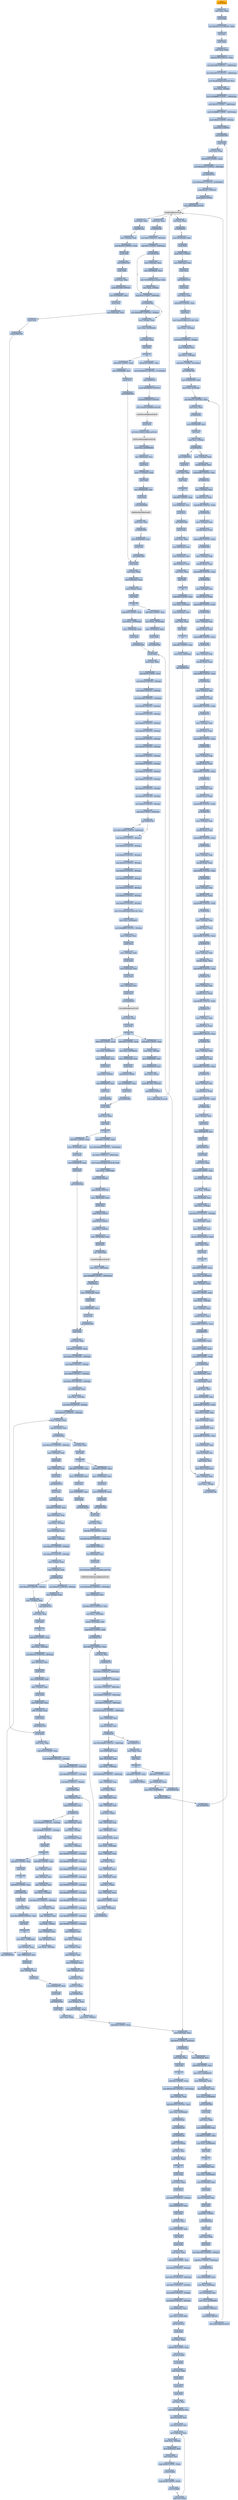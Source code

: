digraph G {
node[shape=rectangle,style=filled,fillcolor=lightsteelblue,color=lightsteelblue]
bgcolor="transparent"
a0x00401cf0pushl_ebp[label="start\npushl %ebp",fillcolor="orange",color="lightgrey"];
a0x00401cf1movl_esp_ebp[label="0x00401cf1\nmovl %esp, %ebp"];
a0x00401cf3pushl_ebp[label="0x00401cf3\npushl %ebp"];
a0x00401cf4movl_0x401a70UINT32_edx[label="0x00401cf4\nmovl $0x401a70<UINT32>, %edx"];
a0x00401cf9call_edx[label="0x00401cf9\ncall %edx"];
a0x00401a70pushl_ebp[label="0x00401a70\npushl %ebp"];
a0x00401a71movl_esp_ebp[label="0x00401a71\nmovl %esp, %ebp"];
a0x00401a73subl_0x748UINT32_esp[label="0x00401a73\nsubl $0x748<UINT32>, %esp"];
a0x00401a79movl_0x3500UINT32__1688ebp_[label="0x00401a79\nmovl $0x3500<UINT32>, -1688(%ebp)"];
a0x00401a83movl_0x20019UINT32__1680ebp_[label="0x00401a83\nmovl $0x20019<UINT32>, -1680(%ebp)"];
a0x00401a8dmovl_ReadFile_kernel32_dll_eax[label="0x00401a8d\nmovl ReadFile@kernel32.dll, %eax"];
a0x00401a92movl_eax__4ebp_[label="0x00401a92\nmovl %eax, -4(%ebp)"];
a0x00401a95movb_0xffffff8bUINT8__1690ebp_[label="0x00401a95\nmovb $0xffffff8b<UINT8>, -1690(%ebp)"];
a0x00401a9cmovb_0x55UINT8__1689ebp_[label="0x00401a9c\nmovb $0x55<UINT8>, -1689(%ebp)"];
a0x00401aa3movb_0xffffffffUINT8__1665ebp_[label="0x00401aa3\nmovb $0xffffffff<UINT8>, -1665(%ebp)"];
a0x00401aaamovb_0x6aUINT8__9ebp_[label="0x00401aaa\nmovb $0x6a<UINT8>, -9(%ebp)"];
a0x00401aaepushl_0x1UINT8[label="0x00401aae\npushl $0x1<UINT8>"];
a0x00401ab0call_0x00401960[label="0x00401ab0\ncall 0x00401960"];
a0x00401960pushl_ebp[label="0x00401960\npushl %ebp"];
a0x00401961movl_esp_ebp[label="0x00401961\nmovl %esp, %ebp"];
a0x00401963subl_0x54UINT8_esp[label="0x00401963\nsubl $0x54<UINT8>, %esp"];
a0x00401966movl_0x4e2d7cUINT32__84ebp_[label="0x00401966\nmovl $0x4e2d7c<UINT32>, -84(%ebp)"];
a0x0040196djmp_0x00401970[label="0x0040196d\njmp 0x00401970"];
a0x00401970movl_0x8eedbcUINT32_0x0040b08c[label="0x00401970\nmovl $0x8eedbc<UINT32>, 0x0040b08c"];
a0x0040197apushl_0x457UINT32[label="0x0040197a\npushl $0x457<UINT32>"];
a0x0040197fpushl_0x0UINT8[label="0x0040197f\npushl $0x0<UINT8>"];
a0x00401981call_LoadIconA_user32_dll[label="0x00401981\ncall LoadIconA@user32.dll"];
LoadIconA_user32_dll[label="LoadIconA@user32.dll",fillcolor="lightgrey",color="lightgrey"];
a0x00401987testl_eax_eax[label="0x00401987\ntestl %eax, %eax"];
a0x00401989je_0x0040198f[label="0x00401989\nje 0x0040198f"];
a0x0040198fmovl_0x4UINT32__84ebp_[label="0x0040198f\nmovl $0x4<UINT32>, -84(%ebp)"];
a0x00401996cmpl_0x1UINT8_0x8ebp_[label="0x00401996\ncmpl $0x1<UINT8>, 0x8(%ebp)"];
a0x0040199ajne_0x004019af[label="0x0040199a\njne 0x004019af"];
a0x0040199cmovl__84ebp__eax[label="0x0040199c\nmovl -84(%ebp), %eax"];
a0x0040199fmovl_0x0040b08c_ecx[label="0x0040199f\nmovl 0x0040b08c, %ecx"];
a0x004019a5leal__5123452ecxeax__edx[label="0x004019a5\nleal -5123452(%ecx,%eax), %edx"];
a0x004019acmovl_edx__4ebp_[label="0x004019ac\nmovl %edx, -4(%ebp)"];
a0x004019afcmpl_0x2UINT8_0x8ebp_[label="0x004019af\ncmpl $0x2<UINT8>, 0x8(%ebp)"];
a0x004019b3jne_0x004019bc[label="0x004019b3\njne 0x004019bc"];
a0x004019bcmovl__4ebp__eax[label="0x004019bc\nmovl -4(%ebp), %eax"];
a0x004019bfmovl_eax_0x0040b084[label="0x004019bf\nmovl %eax, 0x0040b084"];
a0x004019c4movl_ebp_esp[label="0x004019c4\nmovl %ebp, %esp"];
a0x004019c6popl_ebp[label="0x004019c6\npopl %ebp"];
a0x004019c7ret[label="0x004019c7\nret"];
a0x00401ab5addl_0x4UINT8_esp[label="0x00401ab5\naddl $0x4<UINT8>, %esp"];
a0x00401ab8movl_0x40b010UINT32__1772ebp_[label="0x00401ab8\nmovl $0x40b010<UINT32>, -1772(%ebp)"];
a0x00401ac2jmp_0x00401ac5[label="0x00401ac2\njmp 0x00401ac5"];
a0x00401ac5pushl_0x40b044UINT32[label="0x00401ac5\npushl $0x40b044<UINT32>"];
a0x00401acapushl_0x40b050UINT32[label="0x00401aca\npushl $0x40b050<UINT32>"];
a0x00401acfcall_LoadLibraryW_kernel32_dll[label="0x00401acf\ncall LoadLibraryW@kernel32.dll"];
LoadLibraryW_kernel32_dll[label="LoadLibraryW@kernel32.dll",fillcolor="lightgrey",color="lightgrey"];
a0x00401ad5pushl_eax[label="0x00401ad5\npushl %eax"];
a0x00401ad6call_GetProcAddress_kernel32_dll[label="0x00401ad6\ncall GetProcAddress@kernel32.dll"];
GetProcAddress_kernel32_dll[label="GetProcAddress@kernel32.dll",fillcolor="lightgrey",color="lightgrey"];
a0x00401adcmovl_eax_0x0040b088[label="0x00401adc\nmovl %eax, 0x0040b088"];
a0x00401ae1leal__1684ebp__ecx[label="0x00401ae1\nleal -1684(%ebp), %ecx"];
a0x00401ae7pushl_ecx[label="0x00401ae7\npushl %ecx"];
a0x00401ae8movl__1772ebp__edx[label="0x00401ae8\nmovl -1772(%ebp), %edx"];
a0x00401aeepushl_edx[label="0x00401aee\npushl %edx"];
a0x00401aefmovl_0x0040b000_eax[label="0x00401aef\nmovl 0x0040b000, %eax"];
a0x00401af4pushl_eax[label="0x00401af4\npushl %eax"];
a0x00401af5call_0x0040b088[label="0x00401af5\ncall 0x0040b088"];
RegOpenKeyW_advapi32[label="RegOpenKeyW@advapi32",fillcolor="lightgrey",color="lightgrey"];
a0x00401afbtestl_eax_eax[label="0x00401afb\ntestl %eax, %eax"];
a0x00401afdje_0x00401b06[label="0x00401afd\nje 0x00401b06"];
a0x00401b06movl_0x0040b084_ecx[label="0x00401b06\nmovl 0x0040b084, %ecx"];
a0x00401b0cpushl_ecx[label="0x00401b0c\npushl %ecx"];
a0x00401b0dcall_0x00401d00[label="0x00401b0d\ncall 0x00401d00"];
a0x00401d00pushl_ebp[label="0x00401d00\npushl %ebp"];
a0x00401d01movl_esp_ebp[label="0x00401d01\nmovl %esp, %ebp"];
a0x00401d03movl_0x8ebp__eax[label="0x00401d03\nmovl 0x8(%ebp), %eax"];
a0x00401d06movl__4eax__eax[label="0x00401d06\nmovl -4(%eax), %eax"];
a0x00401d09popl_ebp[label="0x00401d09\npopl %ebp"];
a0x00401d0aret[label="0x00401d0a\nret"];
a0x00401b12addl_0x4UINT8_esp[label="0x00401b12\naddl $0x4<UINT8>, %esp"];
a0x00401b15movl_eax__1676ebp_[label="0x00401b15\nmovl %eax, -1676(%ebp)"];
a0x00401b1bmovl__1676ebp__edx[label="0x00401b1b\nmovl -1676(%ebp), %edx"];
a0x00401b21pushl_edx[label="0x00401b21\npushl %edx"];
a0x00401b22call_0x00401280[label="0x00401b22\ncall 0x00401280"];
a0x00401280pushl_ebp[label="0x00401280\npushl %ebp"];
a0x00401281movl_esp_ebp[label="0x00401281\nmovl %esp, %ebp"];
a0x00401283subl_0x10UINT8_esp[label="0x00401283\nsubl $0x10<UINT8>, %esp"];
a0x00401286movl_0x4cfUINT32__8ebp_[label="0x00401286\nmovl $0x4cf<UINT32>, -8(%ebp)"];
a0x0040128dmovl_0x0UINT32__12ebp_[label="0x0040128d\nmovl $0x0<UINT32>, -12(%ebp)"];
a0x00401294movl_0x3000UINT32__16ebp_[label="0x00401294\nmovl $0x3000<UINT32>, -16(%ebp)"];
a0x0040129bmovl_0x40UINT32__4ebp_[label="0x0040129b\nmovl $0x40<UINT32>, -4(%ebp)"];
a0x004012a2movl_0x4cfUINT32__8ebp_[label="0x004012a2\nmovl $0x4cf<UINT32>, -8(%ebp)"];
a0x004012a9movl_0x4cfUINT32__8ebp_[label="0x004012a9\nmovl $0x4cf<UINT32>, -8(%ebp)"];
a0x004012b0movl_0x4cfUINT32__8ebp_[label="0x004012b0\nmovl $0x4cf<UINT32>, -8(%ebp)"];
a0x004012b7movl_0x4cfUINT32__8ebp_[label="0x004012b7\nmovl $0x4cf<UINT32>, -8(%ebp)"];
a0x004012bemovl_0x4cfUINT32__8ebp_[label="0x004012be\nmovl $0x4cf<UINT32>, -8(%ebp)"];
a0x004012c5movl_0x4cfUINT32__8ebp_[label="0x004012c5\nmovl $0x4cf<UINT32>, -8(%ebp)"];
a0x004012ccmovl_0x4cfUINT32__8ebp_[label="0x004012cc\nmovl $0x4cf<UINT32>, -8(%ebp)"];
a0x004012d3movl_0x4cfUINT32__8ebp_[label="0x004012d3\nmovl $0x4cf<UINT32>, -8(%ebp)"];
a0x004012damovl_0x4cfUINT32__8ebp_[label="0x004012da\nmovl $0x4cf<UINT32>, -8(%ebp)"];
a0x004012e1movl_0x4cfUINT32__8ebp_[label="0x004012e1\nmovl $0x4cf<UINT32>, -8(%ebp)"];
a0x004012e8movl_0x4cfUINT32__8ebp_[label="0x004012e8\nmovl $0x4cf<UINT32>, -8(%ebp)"];
a0x004012efmovl_0x4cfUINT32__8ebp_[label="0x004012ef\nmovl $0x4cf<UINT32>, -8(%ebp)"];
a0x004012f6cmpl_0xfUINT8_0x8ebp_[label="0x004012f6\ncmpl $0xf<UINT8>, 0x8(%ebp)"];
a0x004012fajne_0x00401303[label="0x004012fa\njne 0x00401303"];
a0x00401303movl_0x4cfUINT32__8ebp_[label="0x00401303\nmovl $0x4cf<UINT32>, -8(%ebp)"];
a0x0040130amovl_0x4cfUINT32__8ebp_[label="0x0040130a\nmovl $0x4cf<UINT32>, -8(%ebp)"];
a0x00401311movl_0x4cfUINT32__8ebp_[label="0x00401311\nmovl $0x4cf<UINT32>, -8(%ebp)"];
a0x00401318movl_0x4cfUINT32__8ebp_[label="0x00401318\nmovl $0x4cf<UINT32>, -8(%ebp)"];
a0x0040131fmovl_0x4cfUINT32__8ebp_[label="0x0040131f\nmovl $0x4cf<UINT32>, -8(%ebp)"];
a0x00401326movl_0x4cfUINT32__8ebp_[label="0x00401326\nmovl $0x4cf<UINT32>, -8(%ebp)"];
a0x0040132dmovl_0x4cfUINT32__8ebp_[label="0x0040132d\nmovl $0x4cf<UINT32>, -8(%ebp)"];
a0x00401334movl_0x4cfUINT32__8ebp_[label="0x00401334\nmovl $0x4cf<UINT32>, -8(%ebp)"];
a0x0040133bmovl_0x4cfUINT32__8ebp_[label="0x0040133b\nmovl $0x4cf<UINT32>, -8(%ebp)"];
a0x00401342movl_VirtualAlloc_kernel32_dll_eax[label="0x00401342\nmovl VirtualAlloc@kernel32.dll, %eax"];
a0x00401347movl_eax_0x0040b07c[label="0x00401347\nmovl %eax, 0x0040b07c"];
a0x0040134cmovl_0xffffffffUINT32__8ebp_[label="0x0040134c\nmovl $0xffffffff<UINT32>, -8(%ebp)"];
a0x00401353movl__4ebp__ecx[label="0x00401353\nmovl -4(%ebp), %ecx"];
a0x00401356pushl_ecx[label="0x00401356\npushl %ecx"];
a0x00401357movl__16ebp__edx[label="0x00401357\nmovl -16(%ebp), %edx"];
a0x0040135apushl_edx[label="0x0040135a\npushl %edx"];
a0x0040135bmovl_0x8ebp__eax[label="0x0040135b\nmovl 0x8(%ebp), %eax"];
a0x0040135epushl_eax[label="0x0040135e\npushl %eax"];
a0x0040135fmovl__12ebp__ecx[label="0x0040135f\nmovl -12(%ebp), %ecx"];
a0x00401362pushl_ecx[label="0x00401362\npushl %ecx"];
a0x00401363call_0x0040b07c[label="0x00401363\ncall 0x0040b07c"];
VirtualAlloc_kernel32_dll[label="VirtualAlloc@kernel32.dll",fillcolor="lightgrey",color="lightgrey"];
a0x00401369movl_ebp_esp[label="0x00401369\nmovl %ebp, %esp"];
a0x0040136bpopl_ebp[label="0x0040136b\npopl %ebp"];
a0x0040136cret[label="0x0040136c\nret"];
a0x00401b27addl_0x4UINT8_esp[label="0x00401b27\naddl $0x4<UINT8>, %esp"];
a0x00401b2amovl_eax_0x0040b06c[label="0x00401b2a\nmovl %eax, 0x0040b06c"];
a0x00401b2fmovl__1676ebp__eax[label="0x00401b2f\nmovl -1676(%ebp), %eax"];
a0x00401b35pushl_eax[label="0x00401b35\npushl %eax"];
a0x00401b36pushl_0x0UINT8[label="0x00401b36\npushl $0x0<UINT8>"];
a0x00401b38movl_0x0040b06c_ecx[label="0x00401b38\nmovl 0x0040b06c, %ecx"];
a0x00401b3epushl_ecx[label="0x00401b3e\npushl %ecx"];
a0x00401b3fcall_0x004019f0[label="0x00401b3f\ncall 0x004019f0"];
a0x004019f0pushl_ebp[label="0x004019f0\npushl %ebp"];
a0x004019f1movl_esp_ebp[label="0x004019f1\nmovl %esp, %ebp"];
a0x004019f3popl_ebp[label="0x004019f3\npopl %ebp"];
a0x004019f4ret[label="0x004019f4\nret"];
a0x00401b44addl_0xcUINT8_esp[label="0x00401b44\naddl $0xc<UINT8>, %esp"];
a0x00401b47movl_0x40b064UINT32__1852ebp_[label="0x00401b47\nmovl $0x40b064<UINT32>, -1852(%ebp)"];
a0x00401b51movl_0x3UINT32__1864ebp_[label="0x00401b51\nmovl $0x3<UINT32>, -1864(%ebp)"];
a0x00401b5bmovl_CreateFileA_kernel32_dll_edx[label="0x00401b5b\nmovl CreateFileA@kernel32.dll, %edx"];
a0x00401b61movl_edx__1856ebp_[label="0x00401b61\nmovl %edx, -1856(%ebp)"];
a0x00401b67pushl_0x0UINT8[label="0x00401b67\npushl $0x0<UINT8>"];
a0x00401b69pushl_0x80UINT32[label="0x00401b69\npushl $0x80<UINT32>"];
a0x00401b6emovl__1864ebp__eax[label="0x00401b6e\nmovl -1864(%ebp), %eax"];
a0x00401b74pushl_eax[label="0x00401b74\npushl %eax"];
a0x00401b75pushl_0x0UINT8[label="0x00401b75\npushl $0x0<UINT8>"];
a0x00401b77pushl_0x3UINT8[label="0x00401b77\npushl $0x3<UINT8>"];
a0x00401b79pushl_0x1UINT8[label="0x00401b79\npushl $0x1<UINT8>"];
a0x00401b7bmovl__1852ebp__ecx[label="0x00401b7b\nmovl -1852(%ebp), %ecx"];
a0x00401b81pushl_ecx[label="0x00401b81\npushl %ecx"];
a0x00401b82call__1856ebp_[label="0x00401b82\ncall -1856(%ebp)"];
CreateFileA_kernel32_dll[label="CreateFileA@kernel32.dll",fillcolor="lightgrey",color="lightgrey"];
a0x00401b88movl_eax__1860ebp_[label="0x00401b88\nmovl %eax, -1860(%ebp)"];
a0x00401b8ecmpl_0xffffffffUINT8__1860ebp_[label="0x00401b8e\ncmpl $0xffffffff<UINT8>, -1860(%ebp)"];
a0x00401b95je_0x00401baa[label="0x00401b95\nje 0x00401baa"];
a0x00401baamovl__1676ebp__edx[label="0x00401baa\nmovl -1676(%ebp), %edx"];
a0x00401bb0pushl_edx[label="0x00401bb0\npushl %edx"];
a0x00401bb1movl_0x0040b06c_eax[label="0x00401bb1\nmovl 0x0040b06c, %eax"];
a0x00401bb6pushl_eax[label="0x00401bb6\npushl %eax"];
a0x00401bb7call_0x00401000[label="0x00401bb7\ncall 0x00401000"];
a0x00401000pushl_ebp[label="0x00401000\npushl %ebp"];
a0x00401001movl_esp_ebp[label="0x00401001\nmovl %esp, %ebp"];
a0x00401003subl_0x1cUINT8_esp[label="0x00401003\nsubl $0x1c<UINT8>, %esp"];
a0x00401006movl_0x101cUINT32__28ebp_[label="0x00401006\nmovl $0x101c<UINT32>, -28(%ebp)"];
a0x0040100dmovl_0x0UINT32__4ebp_[label="0x0040100d\nmovl $0x0<UINT32>, -4(%ebp)"];
a0x00401014movl_0x0UINT32__12ebp_[label="0x00401014\nmovl $0x0<UINT32>, -12(%ebp)"];
a0x0040101bmovl_0x1130UINT32__24ebp_[label="0x0040101b\nmovl $0x1130<UINT32>, -24(%ebp)"];
a0x00401022movl_0xcebp__eax[label="0x00401022\nmovl 0xc(%ebp), %eax"];
a0x00401025movl_eax__16ebp_[label="0x00401025\nmovl %eax, -16(%ebp)"];
a0x00401028movl_0x15UINT32__8ebp_[label="0x00401028\nmovl $0x15<UINT32>, -8(%ebp)"];
a0x0040102fmovl_0x101cUINT32__28ebp_[label="0x0040102f\nmovl $0x101c<UINT32>, -28(%ebp)"];
a0x00401036movl__4ebp__ecx[label="0x00401036\nmovl -4(%ebp), %ecx"];
a0x00401039cmpl_0xcebp__ecx[label="0x00401039\ncmpl 0xc(%ebp), %ecx"];
a0x0040103cjae_0x004010a3[label="0x0040103c\njae 0x004010a3"];
a0x0040103emovl_0x101cUINT32__28ebp_[label="0x0040103e\nmovl $0x101c<UINT32>, -28(%ebp)"];
a0x00401045movl__16ebp__edx[label="0x00401045\nmovl -16(%ebp), %edx"];
a0x00401048pushl_edx[label="0x00401048\npushl %edx"];
a0x00401049movl__24ebp__eax[label="0x00401049\nmovl -24(%ebp), %eax"];
a0x0040104cpushl_eax[label="0x0040104c\npushl %eax"];
a0x0040104dcall_0x00401110[label="0x0040104d\ncall 0x00401110"];
a0x00401110pushl_ebp[label="0x00401110\npushl %ebp"];
a0x00401111movl_esp_ebp[label="0x00401111\nmovl %esp, %ebp"];
a0x00401113subl_0xcUINT8_esp[label="0x00401113\nsubl $0xc<UINT8>, %esp"];
a0x00401116movl_0x8ebp__eax[label="0x00401116\nmovl 0x8(%ebp), %eax"];
a0x00401119movl_eax__4ebp_[label="0x00401119\nmovl %eax, -4(%ebp)"];
a0x0040111cmovl_0xcebp__ecx[label="0x0040111c\nmovl 0xc(%ebp), %ecx"];
a0x0040111fmovl_ecx__12ebp_[label="0x0040111f\nmovl %ecx, -12(%ebp)"];
a0x00401122movl_0xad7cUINT32__8ebp_[label="0x00401122\nmovl $0xad7c<UINT32>, -8(%ebp)"];
a0x00401129movl_0xad7cUINT32__8ebp_[label="0x00401129\nmovl $0xad7c<UINT32>, -8(%ebp)"];
a0x00401130movl__4ebp__edx[label="0x00401130\nmovl -4(%ebp), %edx"];
a0x00401133cmpl__12ebp__edx[label="0x00401133\ncmpl -12(%ebp), %edx"];
a0x00401136jae_0x00401146[label="0x00401136\njae 0x00401146"];
a0x00401138movl_0xad7cUINT32__8ebp_[label="0x00401138\nmovl $0xad7c<UINT32>, -8(%ebp)"];
a0x0040113fmovl__4ebp__eax[label="0x0040113f\nmovl -4(%ebp), %eax"];
a0x00401142jmp_0x00401150[label="0x00401142\njmp 0x00401150"];
a0x00401150movl_ebp_esp[label="0x00401150\nmovl %ebp, %esp"];
a0x00401152popl_ebp[label="0x00401152\npopl %ebp"];
a0x00401153ret[label="0x00401153\nret"];
a0x00401052addl_0x8UINT8_esp[label="0x00401052\naddl $0x8<UINT8>, %esp"];
a0x00401055movl_eax__20ebp_[label="0x00401055\nmovl %eax, -20(%ebp)"];
a0x00401058movl_0x101cUINT32__28ebp_[label="0x00401058\nmovl $0x101c<UINT32>, -28(%ebp)"];
a0x0040105fmovl__20ebp__ecx[label="0x0040105f\nmovl -20(%ebp), %ecx"];
a0x00401062pushl_ecx[label="0x00401062\npushl %ecx"];
a0x00401063movl_0x0040b084_edx[label="0x00401063\nmovl 0x0040b084, %edx"];
a0x00401069addl__12ebp__edx[label="0x00401069\naddl -12(%ebp), %edx"];
a0x0040106cpushl_edx[label="0x0040106c\npushl %edx"];
a0x0040106dmovl_0x8ebp__eax[label="0x0040106d\nmovl 0x8(%ebp), %eax"];
a0x00401070addl__4ebp__eax[label="0x00401070\naddl -4(%ebp), %eax"];
a0x00401073pushl_eax[label="0x00401073\npushl %eax"];
a0x00401074call_0x00401160[label="0x00401074\ncall 0x00401160"];
a0x00401160pushl_ebp[label="0x00401160\npushl %ebp"];
a0x00401161movl_esp_ebp[label="0x00401161\nmovl %esp, %ebp"];
a0x00401163subl_0x14UINT8_esp[label="0x00401163\nsubl $0x14<UINT8>, %esp"];
a0x00401166movl_0x8d6UINT32__12ebp_[label="0x00401166\nmovl $0x8d6<UINT32>, -12(%ebp)"];
a0x0040116dmovl_0x8d6UINT32__12ebp_[label="0x0040116d\nmovl $0x8d6<UINT32>, -12(%ebp)"];
a0x00401174movl_0x8d6UINT32__12ebp_[label="0x00401174\nmovl $0x8d6<UINT32>, -12(%ebp)"];
a0x0040117bmovl_0x0UINT32__8ebp_[label="0x0040117b\nmovl $0x0<UINT32>, -8(%ebp)"];
a0x00401182jmp_0x0040118d[label="0x00401182\njmp 0x0040118d"];
a0x0040118dmovl__8ebp__ecx[label="0x0040118d\nmovl -8(%ebp), %ecx"];
a0x00401190cmpl_0x10ebp__ecx[label="0x00401190\ncmpl 0x10(%ebp), %ecx"];
a0x00401193jae_0x004011ff[label="0x00401193\njae 0x004011ff"];
a0x00401195movl_0x8ebp__edx[label="0x00401195\nmovl 0x8(%ebp), %edx"];
a0x00401198movl_edx__4ebp_[label="0x00401198\nmovl %edx, -4(%ebp)"];
a0x0040119bmovl_0xcebp__eax[label="0x0040119b\nmovl 0xc(%ebp), %eax"];
a0x0040119emovl_eax__16ebp_[label="0x0040119e\nmovl %eax, -16(%ebp)"];
a0x004011a1movl_0x8d6UINT32__12ebp_[label="0x004011a1\nmovl $0x8d6<UINT32>, -12(%ebp)"];
a0x004011a8movl_0x8d6UINT32__12ebp_[label="0x004011a8\nmovl $0x8d6<UINT32>, -12(%ebp)"];
a0x004011afmovl_0x8d6UINT32__12ebp_[label="0x004011af\nmovl $0x8d6<UINT32>, -12(%ebp)"];
a0x004011b6movl_0x8d6UINT32__12ebp_[label="0x004011b6\nmovl $0x8d6<UINT32>, -12(%ebp)"];
a0x004011bdmovl_0x8d6UINT32__12ebp_[label="0x004011bd\nmovl $0x8d6<UINT32>, -12(%ebp)"];
a0x004011c4movl_0x8d6UINT32__12ebp_[label="0x004011c4\nmovl $0x8d6<UINT32>, -12(%ebp)"];
a0x004011cbmovl_0x8d6UINT32__12ebp_[label="0x004011cb\nmovl $0x8d6<UINT32>, -12(%ebp)"];
a0x004011d2movl_0x8d6UINT32__12ebp_[label="0x004011d2\nmovl $0x8d6<UINT32>, -12(%ebp)"];
a0x004011d9movl_0x8d6UINT32__12ebp_[label="0x004011d9\nmovl $0x8d6<UINT32>, -12(%ebp)"];
a0x004011e0movl_0x8d6UINT32__12ebp_[label="0x004011e0\nmovl $0x8d6<UINT32>, -12(%ebp)"];
a0x004011e7movl__8ebp__ecx[label="0x004011e7\nmovl -8(%ebp), %ecx"];
a0x004011eamovl_ecx__20ebp_[label="0x004011ea\nmovl %ecx, -20(%ebp)"];
a0x004011edmovl__4ebp__edx[label="0x004011ed\nmovl -4(%ebp), %edx"];
a0x004011f0addl__8ebp__edx[label="0x004011f0\naddl -8(%ebp), %edx"];
a0x004011f3movl__16ebp__eax[label="0x004011f3\nmovl -16(%ebp), %eax"];
a0x004011f6addl__20ebp__eax[label="0x004011f6\naddl -20(%ebp), %eax"];
a0x004011f9movb_eax__cl[label="0x004011f9\nmovb (%eax), %cl"];
a0x004011fbmovb_cl_edx_[label="0x004011fb\nmovb %cl, (%edx)"];
a0x004011fdjmp_0x00401184[label="0x004011fd\njmp 0x00401184"];
a0x00401184movl__8ebp__eax[label="0x00401184\nmovl -8(%ebp), %eax"];
a0x00401187addl_0x1UINT8_eax[label="0x00401187\naddl $0x1<UINT8>, %eax"];
a0x0040118amovl_eax__8ebp_[label="0x0040118a\nmovl %eax, -8(%ebp)"];
a0x004011ffmovl_0x8d6UINT32__12ebp_[label="0x004011ff\nmovl $0x8d6<UINT32>, -12(%ebp)"];
a0x00401206movl_0x8d6UINT32__12ebp_[label="0x00401206\nmovl $0x8d6<UINT32>, -12(%ebp)"];
a0x0040120dmovl_ebp_esp[label="0x0040120d\nmovl %ebp, %esp"];
a0x0040120fpopl_ebp[label="0x0040120f\npopl %ebp"];
a0x00401210ret[label="0x00401210\nret"];
a0x00401079addl_0xcUINT8_esp[label="0x00401079\naddl $0xc<UINT8>, %esp"];
a0x0040107cmovl__8ebp__ecx[label="0x0040107c\nmovl -8(%ebp), %ecx"];
a0x0040107faddl__24ebp__ecx[label="0x0040107f\naddl -24(%ebp), %ecx"];
a0x00401082addl__12ebp__ecx[label="0x00401082\naddl -12(%ebp), %ecx"];
a0x00401085movl_ecx__12ebp_[label="0x00401085\nmovl %ecx, -12(%ebp)"];
a0x00401088movl_0x101cUINT32__28ebp_[label="0x00401088\nmovl $0x101c<UINT32>, -28(%ebp)"];
a0x0040108fmovl__4ebp__edx[label="0x0040108f\nmovl -4(%ebp), %edx"];
a0x00401092addl__24ebp__edx[label="0x00401092\naddl -24(%ebp), %edx"];
a0x00401095movl_edx__4ebp_[label="0x00401095\nmovl %edx, -4(%ebp)"];
a0x00401098movl__16ebp__eax[label="0x00401098\nmovl -16(%ebp), %eax"];
a0x0040109bsubl__20ebp__eax[label="0x0040109b\nsubl -20(%ebp), %eax"];
a0x0040109emovl_eax__16ebp_[label="0x0040109e\nmovl %eax, -16(%ebp)"];
a0x004010a1jmp_0x00401036[label="0x004010a1\njmp 0x00401036"];
a0x00401146movl_0xad7cUINT32__8ebp_[label="0x00401146\nmovl $0xad7c<UINT32>, -8(%ebp)"];
a0x0040114dmovl__12ebp__eax[label="0x0040114d\nmovl -12(%ebp), %eax"];
a0x004010a3movl_ebp_esp[label="0x004010a3\nmovl %ebp, %esp"];
a0x004010a5popl_ebp[label="0x004010a5\npopl %ebp"];
a0x004010a6ret[label="0x004010a6\nret"];
a0x00401bbcaddl_0x8UINT8_esp[label="0x00401bbc\naddl $0x8<UINT8>, %esp"];
a0x00401bbfmovl__1676ebp__ecx[label="0x00401bbf\nmovl -1676(%ebp), %ecx"];
a0x00401bc5pushl_ecx[label="0x00401bc5\npushl %ecx"];
a0x00401bc6movl_0x0040b06c_edx[label="0x00401bc6\nmovl 0x0040b06c, %edx"];
a0x00401bccpushl_edx[label="0x00401bcc\npushl %edx"];
a0x00401bcdcall_0x00401d50[label="0x00401bcd\ncall 0x00401d50"];
a0x00401d50pushl_ebp[label="0x00401d50\npushl %ebp"];
a0x00401d51movl_esp_ebp[label="0x00401d51\nmovl %esp, %ebp"];
a0x00401d53subl_0x178UINT32_esp[label="0x00401d53\nsubl $0x178<UINT32>, %esp"];
a0x00401d59movl_0x3322c3UINT32__348ebp_[label="0x00401d59\nmovl $0x3322c3<UINT32>, -348(%ebp)"];
a0x00401d63pushl_0xf9UINT32[label="0x00401d63\npushl $0xf9<UINT32>"];
a0x00401d68leal__264ebp__eax[label="0x00401d68\nleal -264(%ebp), %eax"];
a0x00401d6epushl_eax[label="0x00401d6e\npushl %eax"];
a0x00401d6fcall_GetWindowsDirectoryA_kernel32_dll[label="0x00401d6f\ncall GetWindowsDirectoryA@kernel32.dll"];
GetWindowsDirectoryA_kernel32_dll[label="GetWindowsDirectoryA@kernel32.dll",fillcolor="lightgrey",color="lightgrey"];
a0x00401d75movl_0x3322c3UINT32__352ebp_[label="0x00401d75\nmovl $0x3322c3<UINT32>, -352(%ebp)"];
a0x00401d7fmovl__352ebp__ecx[label="0x00401d7f\nmovl -352(%ebp), %ecx"];
a0x00401d85subl_0x3322c3UINT32_ecx[label="0x00401d85\nsubl $0x3322c3<UINT32>, %ecx"];
a0x00401d8bmovl_ecx__352ebp_[label="0x00401d8b\nmovl %ecx, -352(%ebp)"];
a0x00401d91movzbl__263ebp__edx[label="0x00401d91\nmovzbl -263(%ebp), %edx"];
a0x00401d98cmpl_0x3aUINT8_edx[label="0x00401d98\ncmpl $0x3a<UINT8>, %edx"];
a0x00401d9bjne_0x00401e70[label="0x00401d9b\njne 0x00401e70"];
a0x00401da1movl_0x1bcUINT32_eax[label="0x00401da1\nmovl $0x1bc<UINT32>, %eax"];
a0x00401da6testl_eax_eax[label="0x00401da6\ntestl %eax, %eax"];
a0x00401da8je_0x00401e70[label="0x00401da8\nje 0x00401e70"];
a0x00401daemovl_0x1UINT32__356ebp_[label="0x00401dae\nmovl $0x1<UINT32>, -356(%ebp)"];
a0x00401db8movl_0x3UINT32__372ebp_[label="0x00401db8\nmovl $0x3<UINT32>, -372(%ebp)"];
a0x00401dc2movl_0x3UINT32__368ebp_[label="0x00401dc2\nmovl $0x3<UINT32>, -368(%ebp)"];
a0x00401dccmovl_0x80UINT32__364ebp_[label="0x00401dcc\nmovl $0x80<UINT32>, -364(%ebp)"];
a0x00401dd6movl_0x0UINT32__360ebp_[label="0x00401dd6\nmovl $0x0<UINT32>, -360(%ebp)"];
a0x00401de0movl_0x3322c3UINT32__348ebp_[label="0x00401de0\nmovl $0x3322c3<UINT32>, -348(%ebp)"];
a0x00401deamovl__352ebp__ecx[label="0x00401dea\nmovl -352(%ebp), %ecx"];
a0x00401df0cmpl_0xcebp__ecx[label="0x00401df0\ncmpl 0xc(%ebp), %ecx"];
a0x00401df3jb_0x00401df7[label="0x00401df3\njb 0x00401df7"];
a0x00401df7movl_0x348266UINT32__348ebp_[label="0x00401df7\nmovl $0x348266<UINT32>, -348(%ebp)"];
a0x00401e01movl_0x8ebp__edx[label="0x00401e01\nmovl 0x8(%ebp), %edx"];
a0x00401e04addl__352ebp__edx[label="0x00401e04\naddl -352(%ebp), %edx"];
a0x00401e0amovl_edx__376ebp_[label="0x00401e0a\nmovl %edx, -376(%ebp)"];
a0x00401e10movl_0x699a0UINT32__348ebp_[label="0x00401e10\nmovl $0x699a0<UINT32>, -348(%ebp)"];
a0x00401e1amovl__376ebp__eax[label="0x00401e1a\nmovl -376(%ebp), %eax"];
a0x00401e20movl_eax__ecx[label="0x00401e20\nmovl (%eax), %ecx"];
a0x00401e22addl__352ebp__ecx[label="0x00401e22\naddl -352(%ebp), %ecx"];
a0x00401e28movl__376ebp__edx[label="0x00401e28\nmovl -376(%ebp), %edx"];
a0x00401e2emovl_ecx_edx_[label="0x00401e2e\nmovl %ecx, (%edx)"];
a0x00401e30movl__352ebp__eax[label="0x00401e30\nmovl -352(%ebp), %eax"];
a0x00401e36movl__348ebp__ecx[label="0x00401e36\nmovl -348(%ebp), %ecx"];
a0x00401e3cleal_0x2ecxeax__edx[label="0x00401e3c\nleal 0x2(%ecx,%eax), %edx"];
a0x00401e40movl_edx__348ebp_[label="0x00401e40\nmovl %edx, -348(%ebp)"];
a0x00401e46movl__376ebp__eax[label="0x00401e46\nmovl -376(%ebp), %eax"];
a0x00401e4cmovl_eax__ecx[label="0x00401e4c\nmovl (%eax), %ecx"];
a0x00401e4exorl__348ebp__ecx[label="0x00401e4e\nxorl -348(%ebp), %ecx"];
a0x00401e54movl__376ebp__edx[label="0x00401e54\nmovl -376(%ebp), %edx"];
a0x00401e5amovl_ecx_edx_[label="0x00401e5a\nmovl %ecx, (%edx)"];
a0x00401e5cmovl__352ebp__eax[label="0x00401e5c\nmovl -352(%ebp), %eax"];
a0x00401e62addl_0x4UINT8_eax[label="0x00401e62\naddl $0x4<UINT8>, %eax"];
a0x00401e65movl_eax__352ebp_[label="0x00401e65\nmovl %eax, -352(%ebp)"];
a0x00401e6bjmp_0x00401da1[label="0x00401e6b\njmp 0x00401da1"];
a0x00401df5jmp_0x00401e70[label="0x00401df5\njmp 0x00401e70"];
a0x00401e70movl_ebp_esp[label="0x00401e70\nmovl %ebp, %esp"];
a0x00401e72popl_ebp[label="0x00401e72\npopl %ebp"];
a0x00401e73ret[label="0x00401e73\nret"];
a0x00401bd2addl_0x8UINT8_esp[label="0x00401bd2\naddl $0x8<UINT8>, %esp"];
a0x00401bd5movl_0x8ebp__eax[label="0x00401bd5\nmovl 0x8(%ebp), %eax"];
a0x00401bd8movl_eax_0x0040b074[label="0x00401bd8\nmovl %eax, 0x0040b074"];
a0x00401bddpushl_0x2UINT8[label="0x00401bdd\npushl $0x2<UINT8>"];
a0x00401bdfcall_0x00401960[label="0x00401bdf\ncall 0x00401960"];
a0x004019b5movl_0x40f587UINT32__4ebp_[label="0x004019b5\nmovl $0x40f587<UINT32>, -4(%ebp)"];
a0x00401be4addl_0x4UINT8_esp[label="0x00401be4\naddl $0x4<UINT8>, %esp"];
a0x00401be7movl_0x0040b084_ecx[label="0x00401be7\nmovl 0x0040b084, %ecx"];
a0x00401bedpushl_ecx[label="0x00401bed\npushl %ecx"];
a0x00401beecall_0x00401d00[label="0x00401bee\ncall 0x00401d00"];
a0x00401bf3addl_0x4UINT8_esp[label="0x00401bf3\naddl $0x4<UINT8>, %esp"];
a0x00401bf6movl_eax__1676ebp_[label="0x00401bf6\nmovl %eax, -1676(%ebp)"];
a0x00401bfcmovl__1676ebp__edx[label="0x00401bfc\nmovl -1676(%ebp), %edx"];
a0x00401c02pushl_edx[label="0x00401c02\npushl %edx"];
a0x00401c03call_0x00401280[label="0x00401c03\ncall 0x00401280"];
a0x00401c08addl_0x4UINT8_esp[label="0x00401c08\naddl $0x4<UINT8>, %esp"];
a0x00401c0bmovl_eax_0x0040b078[label="0x00401c0b\nmovl %eax, 0x0040b078"];
a0x00401c10movl__1676ebp__eax[label="0x00401c10\nmovl -1676(%ebp), %eax"];
a0x00401c16pushl_eax[label="0x00401c16\npushl %eax"];
a0x00401c17pushl_0x0UINT8[label="0x00401c17\npushl $0x0<UINT8>"];
a0x00401c19movl_0x0040b078_ecx[label="0x00401c19\nmovl 0x0040b078, %ecx"];
a0x00401c1fpushl_ecx[label="0x00401c1f\npushl %ecx"];
a0x00401c20call_0x004019f0[label="0x00401c20\ncall 0x004019f0"];
a0x00401c25addl_0xcUINT8_esp[label="0x00401c25\naddl $0xc<UINT8>, %esp"];
a0x00401c28movl__1676ebp__edx[label="0x00401c28\nmovl -1676(%ebp), %edx"];
a0x00401c2epushl_edx[label="0x00401c2e\npushl %edx"];
a0x00401c2fmovl_0x0040b078_eax[label="0x00401c2f\nmovl 0x0040b078, %eax"];
a0x00401c34pushl_eax[label="0x00401c34\npushl %eax"];
a0x00401c35call_0x00401000[label="0x00401c35\ncall 0x00401000"];
a0x00401c3aaddl_0x8UINT8_esp[label="0x00401c3a\naddl $0x8<UINT8>, %esp"];
a0x00401c3dmovl__1676ebp__ecx[label="0x00401c3d\nmovl -1676(%ebp), %ecx"];
a0x00401c43pushl_ecx[label="0x00401c43\npushl %ecx"];
a0x00401c44movl_0x0040b078_edx[label="0x00401c44\nmovl 0x0040b078, %edx"];
a0x00401c4apushl_edx[label="0x00401c4a\npushl %edx"];
a0x00401c4bcall_0x00401d50[label="0x00401c4b\ncall 0x00401d50"];
a0x00401c50addl_0x8UINT8_esp[label="0x00401c50\naddl $0x8<UINT8>, %esp"];
a0x00401c53pushl_0xfUINT8[label="0x00401c53\npushl $0xf<UINT8>"];
a0x00401c55call_0x00401280[label="0x00401c55\ncall 0x00401280"];
a0x004012fcmovl_0x106000UINT32_0x8ebp_[label="0x004012fc\nmovl $0x106000<UINT32>, 0x8(%ebp)"];
a0x00401c5aaddl_0x4UINT8_esp[label="0x00401c5a\naddl $0x4<UINT8>, %esp"];
a0x00401c5dmovl_eax__8ebp_[label="0x00401c5d\nmovl %eax, -8(%ebp)"];
a0x00401c60movl_0x0040b06c_eax[label="0x00401c60\nmovl 0x0040b06c, %eax"];
a0x00401c65movl_0x0040b078_ecx[label="0x00401c65\nmovl 0x0040b078, %ecx"];
a0x00401c6bmovl_ecx_eax_[label="0x00401c6b\nmovl %ecx, (%eax)"];
a0x00401c6dpushl_0x1401UINT32[label="0x00401c6d\npushl $0x1401<UINT32>"];
a0x00401c72pushl_0x0UINT8[label="0x00401c72\npushl $0x0<UINT8>"];
a0x00401c74call_LoadIconA_user32_dll[label="0x00401c74\ncall LoadIconA@user32.dll"];
a0x00401c7atestl_eax_eax[label="0x00401c7a\ntestl %eax, %eax"];
a0x00401c7cje_0x00401c82[label="0x00401c7c\nje 0x00401c82"];
a0x00401c82movl__8ebp__edx[label="0x00401c82\nmovl -8(%ebp), %edx"];
a0x00401c85addl_0x200UINT32_edx[label="0x00401c85\naddl $0x200<UINT32>, %edx"];
a0x00401c8bpushl_edx[label="0x00401c8b\npushl %edx"];
a0x00401c8ccall_0x00401d30[label="0x00401c8c\ncall 0x00401d30"];
a0x00401d30pushl_ebp[label="0x00401d30\npushl %ebp"];
a0x00401d31movl_esp_ebp[label="0x00401d31\nmovl %esp, %ebp"];
a0x00401d33pushl_0x3500UINT32[label="0x00401d33\npushl $0x3500<UINT32>"];
a0x00401d38movl_0x0040b06c_eax[label="0x00401d38\nmovl 0x0040b06c, %eax"];
a0x00401d3dpushl_eax[label="0x00401d3d\npushl %eax"];
a0x00401d3emovl_0x8ebp__ecx[label="0x00401d3e\nmovl 0x8(%ebp), %ecx"];
a0x00401d41pushl_ecx[label="0x00401d41\npushl %ecx"];
a0x00401d42call_0x00401160[label="0x00401d42\ncall 0x00401160"];
a0x00401d47addl_0xcUINT8_esp[label="0x00401d47\naddl $0xc<UINT8>, %esp"];
a0x00401d4apopl_ebp[label="0x00401d4a\npopl %ebp"];
a0x00401d4bret[label="0x00401d4b\nret"];
a0x00401c91addl_0x4UINT8_esp[label="0x00401c91\naddl $0x4<UINT8>, %esp"];
a0x00401c94call_0x00401a00[label="0x00401c94\ncall 0x00401a00"];
a0x00401a00pushl_ebp[label="0x00401a00\npushl %ebp"];
a0x00401a01movl_esp_ebp[label="0x00401a01\nmovl %esp, %ebp"];
a0x00401a03movl_0x400000UINT32_eax[label="0x00401a03\nmovl $0x400000<UINT32>, %eax"];
a0x00401a08popl_ebp[label="0x00401a08\npopl %ebp"];
a0x00401a09ret[label="0x00401a09\nret"];
a0x00401c99movl_eax__1696ebp_[label="0x00401c99\nmovl %eax, -1696(%ebp)"];
a0x00401c9fmovl__8ebp__eax[label="0x00401c9f\nmovl -8(%ebp), %eax"];
a0x00401ca2subl__1696ebp__eax[label="0x00401ca2\nsubl -1696(%ebp), %eax"];
a0x00401ca8pushl_eax[label="0x00401ca8\npushl %eax"];
a0x00401ca9movl__8ebp__ecx[label="0x00401ca9\nmovl -8(%ebp), %ecx"];
a0x00401cacpushl_ecx[label="0x00401cac\npushl %ecx"];
a0x00401cadmovl_0x0040b078_edx[label="0x00401cad\nmovl 0x0040b078, %edx"];
a0x00401cb3pushl_edx[label="0x00401cb3\npushl %edx"];
a0x00401cb4call_0x00401e80[label="0x00401cb4\ncall 0x00401e80"];
a0x00401e80pushl_ebp[label="0x00401e80\npushl %ebp"];
a0x00401e81movl_esp_ebp[label="0x00401e81\nmovl %esp, %ebp"];
a0x00401e83subl_0x8UINT8_esp[label="0x00401e83\nsubl $0x8<UINT8>, %esp"];
a0x00401e86movl_0x8ebp__eax[label="0x00401e86\nmovl 0x8(%ebp), %eax"];
a0x00401e89cmpl_0x0UINT8_0x4eax_[label="0x00401e89\ncmpl $0x0<UINT8>, 0x4(%eax)"];
a0x00401e8dje_0x00401ecb[label="0x00401e8d\nje 0x00401ecb"];
a0x00401e8fmovl_0x8ebp__ecx[label="0x00401e8f\nmovl 0x8(%ebp), %ecx"];
a0x00401e92addl_0x8UINT8_ecx[label="0x00401e92\naddl $0x8<UINT8>, %ecx"];
a0x00401e95movl_ecx_0x0040b070[label="0x00401e95\nmovl %ecx, 0x0040b070"];
a0x00401e9bmovl_0x8ebp__edx[label="0x00401e9b\nmovl 0x8(%ebp), %edx"];
a0x00401e9emovl_0x4edx__eax[label="0x00401e9e\nmovl 0x4(%edx), %eax"];
a0x00401ea1movl_eax_0x0040b094[label="0x00401ea1\nmovl %eax, 0x0040b094"];
a0x00401ea6call_0x004019d0[label="0x00401ea6\ncall 0x004019d0"];
a0x004019d0pushl_ebp[label="0x004019d0\npushl %ebp"];
a0x004019d1movl_esp_ebp[label="0x004019d1\nmovl %esp, %ebp"];
a0x004019d3movl_0x0040b094_eax[label="0x004019d3\nmovl 0x0040b094, %eax"];
a0x004019d8subl_0x8UINT8_eax[label="0x004019d8\nsubl $0x8<UINT8>, %eax"];
a0x004019dbmovl_eax_0x0040b094[label="0x004019db\nmovl %eax, 0x0040b094"];
a0x004019e0popl_ebp[label="0x004019e0\npopl %ebp"];
a0x004019e1ret[label="0x004019e1\nret"];
a0x00401eabmovl_0x8ebp__ecx[label="0x00401eab\nmovl 0x8(%ebp), %ecx"];
a0x00401eaemovl_ecx_0x0040b090[label="0x00401eae\nmovl %ecx, 0x0040b090"];
a0x00401eb4movl_0x10ebp__edx[label="0x00401eb4\nmovl 0x10(%ebp), %edx"];
a0x00401eb7pushl_edx[label="0x00401eb7\npushl %edx"];
a0x00401eb8movl_0xcebp__eax[label="0x00401eb8\nmovl 0xc(%ebp), %eax"];
a0x00401ebbpushl_eax[label="0x00401ebb\npushl %eax"];
a0x00401ebcpushl_0x1UINT8[label="0x00401ebc\npushl $0x1<UINT8>"];
a0x00401ebecall_0x00401ed0[label="0x00401ebe\ncall 0x00401ed0"];
a0x00401ed0pushl_ebp[label="0x00401ed0\npushl %ebp"];
a0x00401ed1movl_esp_ebp[label="0x00401ed1\nmovl %esp, %ebp"];
a0x00401ed3pushl_ecx[label="0x00401ed3\npushl %ecx"];
a0x00401ed4movl_0x1593UINT32__4ebp_[label="0x00401ed4\nmovl $0x1593<UINT32>, -4(%ebp)"];
a0x00401edbcmpl_0x1UINT8_0x8ebp_[label="0x00401edb\ncmpl $0x1<UINT8>, 0x8(%ebp)"];
a0x00401edfjne_0x00401ee9[label="0x00401edf\njne 0x00401ee9"];
a0x00401ee1movl_0x0040b090_eax[label="0x00401ee1\nmovl 0x0040b090, %eax"];
a0x00401ee6movl_eax_0x8ebp_[label="0x00401ee6\nmovl %eax, 0x8(%ebp)"];
a0x00401ee9movl_0xcebp__ecx[label="0x00401ee9\nmovl 0xc(%ebp), %ecx"];
a0x00401eecmovl_ecx_0x0040b080[label="0x00401eec\nmovl %ecx, 0x0040b080"];
a0x00401ef2pushl_0x457UINT32[label="0x00401ef2\npushl $0x457<UINT32>"];
a0x00401ef7pushl_0x0UINT8[label="0x00401ef7\npushl $0x0<UINT8>"];
a0x00401ef9call_LoadIconA_user32_dll[label="0x00401ef9\ncall LoadIconA@user32.dll"];
a0x00401efftestl_eax_eax[label="0x00401eff\ntestl %eax, %eax"];
a0x00401f01je_0x00401f07[label="0x00401f01\nje 0x00401f07"];
a0x00401f07movl_0x10ebp__edx[label="0x00401f07\nmovl 0x10(%ebp), %edx"];
a0x00401f0apushl_edx[label="0x00401f0a\npushl %edx"];
a0x00401f0bpushl_0x1UINT8[label="0x00401f0b\npushl $0x1<UINT8>"];
a0x00401f0dmovl_0x8ebp__eax[label="0x00401f0d\nmovl 0x8(%ebp), %eax"];
a0x00401f10pushl_eax[label="0x00401f10\npushl %eax"];
a0x00401f11call_0x00401370[label="0x00401f11\ncall 0x00401370"];
a0x00401370pushl_ebp[label="0x00401370\npushl %ebp"];
a0x00401371movl_esp_ebp[label="0x00401371\nmovl %esp, %ebp"];
a0x00401373subl_0x10UINT8_esp[label="0x00401373\nsubl $0x10<UINT8>, %esp"];
a0x00401376pushl_esi[label="0x00401376\npushl %esi"];
a0x00401377movl_LoadIconA_user32_dll_eax[label="0x00401377\nmovl LoadIconA@user32.dll, %eax"];
a0x0040137cmovl_eax__12ebp_[label="0x0040137c\nmovl %eax, -12(%ebp)"];
a0x0040137fmovl_0x0UINT32__4ebp_[label="0x0040137f\nmovl $0x0<UINT32>, -4(%ebp)"];
a0x00401386movl__4ebp__ecx[label="0x00401386\nmovl -4(%ebp), %ecx"];
a0x00401389movl_ecx__16ebp_[label="0x00401389\nmovl %ecx, -16(%ebp)"];
a0x0040138ccmpl_0x1UINT8_0xcebp_[label="0x0040138c\ncmpl $0x1<UINT8>, 0xc(%ebp)"];
a0x00401390jne_0x0040139b[label="0x00401390\njne 0x0040139b"];
a0x00401392movl_0x0040b080_edx[label="0x00401392\nmovl 0x0040b080, %edx"];
a0x00401398movl_edx_0xcebp_[label="0x00401398\nmovl %edx, 0xc(%ebp)"];
a0x0040139bmovl_0xac5cUINT32_eax[label="0x0040139b\nmovl $0xac5c<UINT32>, %eax"];
a0x004013a0testl_eax_eax[label="0x004013a0\ntestl %eax, %eax"];
a0x004013a2je_0x004018c1[label="0x004013a2\nje 0x004018c1"];
a0x004013a8movl_0x0040b094_ecx[label="0x004013a8\nmovl 0x0040b094, %ecx"];
a0x004013aeshrl_ecx[label="0x004013ae\nshrl %ecx"];
a0x004013b0cmpl_ecx__4ebp_[label="0x004013b0\ncmpl %ecx, -4(%ebp)"];
a0x004013b3jb_0x004013ba[label="0x004013b3\njb 0x004013ba"];
a0x004013bamovl__12ebp__edx[label="0x004013ba\nmovl -12(%ebp), %edx"];
a0x004013bdmovzbl_edx__eax[label="0x004013bd\nmovzbl (%edx), %eax"];
a0x004013c0cmpl_0x8bUINT32_eax[label="0x004013c0\ncmpl $0x8b<UINT32>, %eax"];
a0x004013c5je_0x004013f1[label="0x004013c5\nje 0x004013f1"];
a0x004013f1movl__12ebp__ecx[label="0x004013f1\nmovl -12(%ebp), %ecx"];
a0x004013f4movzbl_ecx__edx[label="0x004013f4\nmovzbl (%ecx), %edx"];
a0x004013f7cmpl_0x8bUINT32_edx[label="0x004013f7\ncmpl $0x8b<UINT32>, %edx"];
a0x004013fdje_0x0040142a[label="0x004013fd\nje 0x0040142a"];
a0x0040142amovl__12ebp__eax[label="0x0040142a\nmovl -12(%ebp), %eax"];
a0x0040142dmovzbl_eax__ecx[label="0x0040142d\nmovzbl (%eax), %ecx"];
a0x00401430cmpl_0x8bUINT32_ecx[label="0x00401430\ncmpl $0x8b<UINT32>, %ecx"];
a0x00401436je_0x00401463[label="0x00401436\nje 0x00401463"];
a0x00401463movl__12ebp__edx[label="0x00401463\nmovl -12(%ebp), %edx"];
a0x00401466movzbl_edx__eax[label="0x00401466\nmovzbl (%edx), %eax"];
a0x00401469cmpl_0x8bUINT32_eax[label="0x00401469\ncmpl $0x8b<UINT32>, %eax"];
a0x0040146eje_0x0040149a[label="0x0040146e\nje 0x0040149a"];
a0x0040149amovl__12ebp__ecx[label="0x0040149a\nmovl -12(%ebp), %ecx"];
a0x0040149dmovzbl_ecx__edx[label="0x0040149d\nmovzbl (%ecx), %edx"];
a0x004014a0cmpl_0x8bUINT32_edx[label="0x004014a0\ncmpl $0x8b<UINT32>, %edx"];
a0x004014a6je_0x004014d3[label="0x004014a6\nje 0x004014d3"];
a0x004014d3movl__12ebp__eax[label="0x004014d3\nmovl -12(%ebp), %eax"];
a0x004014d6movzbl_eax__ecx[label="0x004014d6\nmovzbl (%eax), %ecx"];
a0x004014d9cmpl_0x8bUINT32_ecx[label="0x004014d9\ncmpl $0x8b<UINT32>, %ecx"];
a0x004014dfje_0x0040150c[label="0x004014df\nje 0x0040150c"];
a0x0040150cmovl__12ebp__edx[label="0x0040150c\nmovl -12(%ebp), %edx"];
a0x0040150fmovzbl_edx__eax[label="0x0040150f\nmovzbl (%edx), %eax"];
a0x00401512cmpl_0x8bUINT32_eax[label="0x00401512\ncmpl $0x8b<UINT32>, %eax"];
a0x00401517je_0x00401543[label="0x00401517\nje 0x00401543"];
a0x00401543movl__12ebp__ecx[label="0x00401543\nmovl -12(%ebp), %ecx"];
a0x00401546movzbl_ecx__edx[label="0x00401546\nmovzbl (%ecx), %edx"];
a0x00401549cmpl_0x8bUINT32_edx[label="0x00401549\ncmpl $0x8b<UINT32>, %edx"];
a0x0040154fje_0x0040157c[label="0x0040154f\nje 0x0040157c"];
a0x0040157cmovl__12ebp__eax[label="0x0040157c\nmovl -12(%ebp), %eax"];
a0x0040157fmovzbl_eax__ecx[label="0x0040157f\nmovzbl (%eax), %ecx"];
a0x00401582cmpl_0x8bUINT32_ecx[label="0x00401582\ncmpl $0x8b<UINT32>, %ecx"];
a0x00401588je_0x004015b5[label="0x00401588\nje 0x004015b5"];
a0x004015b5movl__12ebp__edx[label="0x004015b5\nmovl -12(%ebp), %edx"];
a0x004015b8movzbl_edx__eax[label="0x004015b8\nmovzbl (%edx), %eax"];
a0x004015bbcmpl_0x8bUINT32_eax[label="0x004015bb\ncmpl $0x8b<UINT32>, %eax"];
a0x004015c0je_0x004015ec[label="0x004015c0\nje 0x004015ec"];
a0x004015ecmovl__12ebp__ecx[label="0x004015ec\nmovl -12(%ebp), %ecx"];
a0x004015efmovzbl_ecx__edx[label="0x004015ef\nmovzbl (%ecx), %edx"];
a0x004015f2cmpl_0x8bUINT32_edx[label="0x004015f2\ncmpl $0x8b<UINT32>, %edx"];
a0x004015f8je_0x00401625[label="0x004015f8\nje 0x00401625"];
a0x00401625movl__12ebp__eax[label="0x00401625\nmovl -12(%ebp), %eax"];
a0x00401628movzbl_eax__ecx[label="0x00401628\nmovzbl (%eax), %ecx"];
a0x0040162bcmpl_0x8bUINT32_ecx[label="0x0040162b\ncmpl $0x8b<UINT32>, %ecx"];
a0x00401631je_0x0040165e[label="0x00401631\nje 0x0040165e"];
a0x0040165emovl__12ebp__edx[label="0x0040165e\nmovl -12(%ebp), %edx"];
a0x00401661movzbl_edx__eax[label="0x00401661\nmovzbl (%edx), %eax"];
a0x00401664cmpl_0x8bUINT32_eax[label="0x00401664\ncmpl $0x8b<UINT32>, %eax"];
a0x00401669je_0x00401695[label="0x00401669\nje 0x00401695"];
a0x00401695movl__12ebp__ecx[label="0x00401695\nmovl -12(%ebp), %ecx"];
a0x00401698movzbl_ecx__edx[label="0x00401698\nmovzbl (%ecx), %edx"];
a0x0040169bcmpl_0x8bUINT32_edx[label="0x0040169b\ncmpl $0x8b<UINT32>, %edx"];
a0x004016a1je_0x004016ce[label="0x004016a1\nje 0x004016ce"];
a0x004016cemovl__12ebp__eax[label="0x004016ce\nmovl -12(%ebp), %eax"];
a0x004016d1movzbl_eax__ecx[label="0x004016d1\nmovzbl (%eax), %ecx"];
a0x004016d4cmpl_0x8bUINT32_ecx[label="0x004016d4\ncmpl $0x8b<UINT32>, %ecx"];
a0x004016daje_0x00401707[label="0x004016da\nje 0x00401707"];
a0x00401707movl__12ebp__edx[label="0x00401707\nmovl -12(%ebp), %edx"];
a0x0040170amovzbl_edx__eax[label="0x0040170a\nmovzbl (%edx), %eax"];
a0x0040170dcmpl_0x8bUINT32_eax[label="0x0040170d\ncmpl $0x8b<UINT32>, %eax"];
a0x00401712je_0x0040173e[label="0x00401712\nje 0x0040173e"];
a0x0040173emovl__12ebp__ecx[label="0x0040173e\nmovl -12(%ebp), %ecx"];
a0x00401741movzbl_ecx__edx[label="0x00401741\nmovzbl (%ecx), %edx"];
a0x00401744cmpl_0x8bUINT32_edx[label="0x00401744\ncmpl $0x8b<UINT32>, %edx"];
a0x0040174aje_0x00401777[label="0x0040174a\nje 0x00401777"];
a0x00401777movl__12ebp__eax[label="0x00401777\nmovl -12(%ebp), %eax"];
a0x0040177amovzbl_eax__ecx[label="0x0040177a\nmovzbl (%eax), %ecx"];
a0x0040177dcmpl_0x8bUINT32_ecx[label="0x0040177d\ncmpl $0x8b<UINT32>, %ecx"];
a0x00401783je_0x004017b0[label="0x00401783\nje 0x004017b0"];
a0x004017b0movl__12ebp__edx[label="0x004017b0\nmovl -12(%ebp), %edx"];
a0x004017b3movzbl_edx__eax[label="0x004017b3\nmovzbl (%edx), %eax"];
a0x004017b6cmpl_0x8bUINT32_eax[label="0x004017b6\ncmpl $0x8b<UINT32>, %eax"];
a0x004017bbje_0x004017e7[label="0x004017bb\nje 0x004017e7"];
a0x004017e7movl__12ebp__ecx[label="0x004017e7\nmovl -12(%ebp), %ecx"];
a0x004017eamovzbl_ecx__edx[label="0x004017ea\nmovzbl (%ecx), %edx"];
a0x004017edcmpl_0x8bUINT32_edx[label="0x004017ed\ncmpl $0x8b<UINT32>, %edx"];
a0x004017f3je_0x00401820[label="0x004017f3\nje 0x00401820"];
a0x00401820movl__4ebp__eax[label="0x00401820\nmovl -4(%ebp), %eax"];
a0x00401823pushl_eax[label="0x00401823\npushl %eax"];
a0x00401824movl_0x0040b070_ecx[label="0x00401824\nmovl 0x0040b070, %ecx"];
a0x0040182apushl_ecx[label="0x0040182a\npushl %ecx"];
a0x0040182bcall_0x00401a30[label="0x0040182b\ncall 0x00401a30"];
a0x00401a30pushl_ebp[label="0x00401a30\npushl %ebp"];
a0x00401a31movl_esp_ebp[label="0x00401a31\nmovl %esp, %ebp"];
a0x00401a33subl_0x18UINT8_esp[label="0x00401a33\nsubl $0x18<UINT8>, %esp"];
a0x00401a36movl_0x8ebp__eax[label="0x00401a36\nmovl 0x8(%ebp), %eax"];
a0x00401a39movl_eax__8ebp_[label="0x00401a39\nmovl %eax, -8(%ebp)"];
a0x00401a3cmovl_0xcebp__ecx[label="0x00401a3c\nmovl 0xc(%ebp), %ecx"];
a0x00401a3fmovl_ecx__4ebp_[label="0x00401a3f\nmovl %ecx, -4(%ebp)"];
a0x00401a42movl_0x19cUINT32__16ebp_[label="0x00401a42\nmovl $0x19c<UINT32>, -16(%ebp)"];
a0x00401a49movl_0xcebp__edx[label="0x00401a49\nmovl 0xc(%ebp), %edx"];
a0x00401a4cmovl_0x8ebp__eax[label="0x00401a4c\nmovl 0x8(%ebp), %eax"];
a0x00401a4fmovzwl_eaxedx2__eax[label="0x00401a4f\nmovzwl (%eax,%edx,2), %eax"];
a0x00401a53movl_ebp_esp[label="0x00401a53\nmovl %ebp, %esp"];
a0x00401a55popl_ebp[label="0x00401a55\npopl %ebp"];
a0x00401a56ret[label="0x00401a56\nret"];
a0x00401830addl_0x8UINT8_esp[label="0x00401830\naddl $0x8<UINT8>, %esp"];
a0x00401833movl_eax_0x0040b000[label="0x00401833\nmovl %eax, 0x0040b000"];
a0x00401838movl__16ebp__edx[label="0x00401838\nmovl -16(%ebp), %edx"];
a0x0040183baddl_0x1UINT8_edx[label="0x0040183b\naddl $0x1<UINT8>, %edx"];
a0x0040183emovl_edx__16ebp_[label="0x0040183e\nmovl %edx, -16(%ebp)"];
a0x00401841movl__12ebp__eax[label="0x00401841\nmovl -12(%ebp), %eax"];
a0x00401844movzbl_eax__ecx[label="0x00401844\nmovzbl (%eax), %ecx"];
a0x00401847cmpl_0x8bUINT32_ecx[label="0x00401847\ncmpl $0x8b<UINT32>, %ecx"];
a0x0040184dje_0x00401877[label="0x0040184d\nje 0x00401877"];
a0x00401877movl_0x0040b000_edx[label="0x00401877\nmovl 0x0040b000, %edx"];
a0x0040187dshrl_0xcUINT8_edx[label="0x0040187d\nshrl $0xc<UINT8>, %edx"];
a0x00401880cmpl_0x3UINT8_edx[label="0x00401880\ncmpl $0x3<UINT8>, %edx"];
a0x00401883jne_0x004018b6[label="0x00401883\njne 0x004018b6"];
a0x00401885movl_0x8ebp__eax[label="0x00401885\nmovl 0x8(%ebp), %eax"];
a0x00401888movl_0xcebp__ecx[label="0x00401888\nmovl 0xc(%ebp), %ecx"];
a0x0040188baddl_eax__ecx[label="0x0040188b\naddl (%eax), %ecx"];
a0x0040188dmovl_0x0040b000_edx[label="0x0040188d\nmovl 0x0040b000, %edx"];
a0x00401893andl_0xfffUINT32_edx[label="0x00401893\nandl $0xfff<UINT32>, %edx"];
a0x00401899movl_ecxedx__eax[label="0x00401899\nmovl (%ecx,%edx), %eax"];
a0x0040189caddl_0x10ebp__eax[label="0x0040189c\naddl 0x10(%ebp), %eax"];
a0x0040189fmovl_0x0040b000_ecx[label="0x0040189f\nmovl 0x0040b000, %ecx"];
a0x004018a5andl_0xfffUINT32_ecx[label="0x004018a5\nandl $0xfff<UINT32>, %ecx"];
a0x004018abmovl_0x8ebp__edx[label="0x004018ab\nmovl 0x8(%ebp), %edx"];
a0x004018aemovl_0xcebp__esi[label="0x004018ae\nmovl 0xc(%ebp), %esi"];
a0x004018b1addl_edx__esi[label="0x004018b1\naddl (%edx), %esi"];
a0x004018b3movl_eax_esiecx_[label="0x004018b3\nmovl %eax, (%esi,%ecx)"];
a0x004018b6movl__16ebp__eax[label="0x004018b6\nmovl -16(%ebp), %eax"];
a0x004018b9movl_eax__4ebp_[label="0x004018b9\nmovl %eax, -4(%ebp)"];
a0x004018bcjmp_0x0040139b[label="0x004018bc\njmp 0x0040139b"];
a0x004013b5jmp_0x004018c1[label="0x004013b5\njmp 0x004018c1"];
a0x004018c1popl_esi[label="0x004018c1\npopl %esi"];
a0x004018c2movl_ebp_esp[label="0x004018c2\nmovl %ebp, %esp"];
a0x004018c4popl_ebp[label="0x004018c4\npopl %ebp"];
a0x004018c5ret[label="0x004018c5\nret"];
a0x00401f16addl_0xcUINT8_esp[label="0x00401f16\naddl $0xc<UINT8>, %esp"];
a0x00401f19movl_0x8ebp__ecx[label="0x00401f19\nmovl 0x8(%ebp), %ecx"];
a0x00401f1cpushl_ecx[label="0x00401f1c\npushl %ecx"];
a0x00401f1dcall_0x00401940[label="0x00401f1d\ncall 0x00401940"];
a0x00401940pushl_ebp[label="0x00401940\npushl %ebp"];
a0x00401941movl_esp_ebp[label="0x00401941\nmovl %esp, %ebp"];
a0x00401943movl_0x8ebp__eax[label="0x00401943\nmovl 0x8(%ebp), %eax"];
a0x00401946movl_0x8ebp__ecx[label="0x00401946\nmovl 0x8(%ebp), %ecx"];
a0x00401949addl_0x4eax__ecx[label="0x00401949\naddl 0x4(%eax), %ecx"];
a0x0040194cmovl_ecx_eax[label="0x0040194c\nmovl %ecx, %eax"];
a0x0040194epopl_ebp[label="0x0040194e\npopl %ebp"];
a0x0040194fret[label="0x0040194f\nret"];
a0x00401f22addl_0x4UINT8_esp[label="0x00401f22\naddl $0x4<UINT8>, %esp"];
a0x00401f25movl_eax_0x8ebp_[label="0x00401f25\nmovl %eax, 0x8(%ebp)"];
a0x00401f28movl_0x8ebp__eax[label="0x00401f28\nmovl 0x8(%ebp), %eax"];
a0x00401f2bmovl_ebp_esp[label="0x00401f2b\nmovl %ebp, %esp"];
a0x00401f2dpopl_ebp[label="0x00401f2d\npopl %ebp"];
a0x00401f2eret[label="0x00401f2e\nret"];
a0x00401ec3addl_0xcUINT8_esp[label="0x00401ec3\naddl $0xc<UINT8>, %esp"];
a0x00401ec6movl_eax_0x8ebp_[label="0x00401ec6\nmovl %eax, 0x8(%ebp)"];
a0x00401ec9jmp_0x00401e86[label="0x00401ec9\njmp 0x00401e86"];
a0x00401ecbmovl_ebp_esp[label="0x00401ecb\nmovl %ebp, %esp"];
a0x00401ecdpopl_ebp[label="0x00401ecd\npopl %ebp"];
a0x00401eceret[label="0x00401ece\nret"];
a0x00401cb9addl_0xcUINT8_esp[label="0x00401cb9\naddl $0xc<UINT8>, %esp"];
a0x00401cbcmovl_0x401d10UINT32__1672ebp_[label="0x00401cbc\nmovl $0x401d10<UINT32>, -1672(%ebp)"];
a0x00401cc6movl__8ebp__eax[label="0x00401cc6\nmovl -8(%ebp), %eax"];
a0x00401cc9addl_0x3430UINT32_eax[label="0x00401cc9\naddl $0x3430<UINT32>, %eax"];
a0x00401ccemovl_eax_0x0040b068[label="0x00401cce\nmovl %eax, 0x0040b068"];
a0x00401cd3jmp_0x00401cd6[label="0x00401cd3\njmp 0x00401cd6"];
a0x00401cd6jmp_0x00401cd8[label="0x00401cd6\njmp 0x00401cd8"];
a0x00401cd8jmp_0x00401cda[label="0x00401cd8\njmp 0x00401cda"];
a0x00401cdapushl__1672ebp_[label="0x00401cda\npushl -1672(%ebp)"];
a0x00401ce0xorl_ecx_ecx[label="0x00401ce0\nxorl %ecx, %ecx"];
a0x00401ce2movl_edx_edx[label="0x00401ce2\nmovl %edx, %edx"];
a0x00401ce4ret[label="0x00401ce4\nret"];
a0x00401d10pushl_ebp[label="0x00401d10\npushl %ebp"];
a0x00401d11movl_esp_ebp[label="0x00401d11\nmovl %esp, %ebp"];
a0x00401d13pushl_ecx[label="0x00401d13\npushl %ecx"];
a0x00401d14movl_0x97UINT32__4ebp_[label="0x00401d14\nmovl $0x97<UINT32>, -4(%ebp)"];
a0x00401d1bmovl_0x0040b074_esp[label="0x00401d1b\nmovl 0x0040b074, %esp"];
a0x00401d21popl_ebp[label="0x00401d21\npopl %ebp"];
a0x00401d22movl_ecx_ecx[label="0x00401d22\nmovl %ecx, %ecx"];
a0x00401d24movl_0x0040b068_edx[label="0x00401d24\nmovl 0x0040b068, %edx"];
a0x00401d2ajmp_edx[label="0x00401d2a\njmp %edx"];
a0x147c3430pushl_ebp[label="0x147c3430\npushl %ebp"];
a0x147c3431movl_esp_ebp[label="0x147c3431\nmovl %esp, %ebp"];
a0x147c3433subl_0x24UINT8_esp[label="0x147c3433\nsubl $0x24<UINT8>, %esp"];
a0x147c3436movl_0x0UINT32__8ebp_[label="0x147c3436\nmovl $0x0<UINT32>, -8(%ebp)"];
a0x147c343dmovl_0x78UINT32__36ebp_[label="0x147c343d\nmovl $0x78<UINT32>, -36(%ebp)"];
a0x147c3444movl_0x1UINT32__12ebp_[label="0x147c3444\nmovl $0x1<UINT32>, -12(%ebp)"];
a0x147c344bmovl_0x0UINT32__4ebp_[label="0x147c344b\nmovl $0x0<UINT32>, -4(%ebp)"];
a0x147c3452movl_0x0UINT32__28ebp_[label="0x147c3452\nmovl $0x0<UINT32>, -28(%ebp)"];
a0x147c3459movl_0x8ebp__ecx[label="0x147c3459\nmovl 0x8(%ebp), %ecx"];
a0x147c345cmovl_ecx_0x147c369c[label="0x147c345c\nmovl %ecx, 0x147c369c"];
a0x147c3462call_0x147c2cc0[label="0x147c3462\ncall 0x147c2cc0"];
a0x147c2cc0pushl_ebp[label="0x147c2cc0\npushl %ebp"];
a0x147c2cc1movl_esp_ebp[label="0x147c2cc1\nmovl %esp, %ebp"];
a0x147c2cc3subl_0x18UINT8_esp[label="0x147c2cc3\nsubl $0x18<UINT8>, %esp"];
a0x147c2cc6call_0x147c2bd0[label="0x147c2cc6\ncall 0x147c2bd0"];
a0x147c2bd0pushl_ebp[label="0x147c2bd0\npushl %ebp"];
a0x147c2bd1movl_esp_ebp[label="0x147c2bd1\nmovl %esp, %ebp"];
a0x147c2bd3pushl_ecx[label="0x147c2bd3\npushl %ecx"];
a0x147c2bd4pushl_esi[label="0x147c2bd4\npushl %esi"];
a0x147c2bd5pushl_edi[label="0x147c2bd5\npushl %edi"];
a0x147c2bd6xorl_ecx_ecx[label="0x147c2bd6\nxorl %ecx, %ecx"];
a0x147c2bd8movl_fs_0x30ecx__esi[label="0x147c2bd8\nmovl %fs:0x30(%ecx), %esi"];
a0x147c2bdcmovl_0xcesi__esi[label="0x147c2bdc\nmovl 0xc(%esi), %esi"];
a0x147c2bdfmovl_0x1cesi__esi[label="0x147c2bdf\nmovl 0x1c(%esi), %esi"];
a0x147c2be2movl_0x8esi__eax[label="0x147c2be2\nmovl 0x8(%esi), %eax"];
a0x147c2be5movl_eax__4ebp_[label="0x147c2be5\nmovl %eax, -4(%ebp)"];
a0x147c2be8movl_0x20esi__edi[label="0x147c2be8\nmovl 0x20(%esi), %edi"];
a0x147c2bebmovl_esi__esi[label="0x147c2beb\nmovl (%esi), %esi"];
a0x147c2bedcmpb_0x6bUINT8_edi_[label="0x147c2bed\ncmpb $0x6b<UINT8>, (%edi)"];
a0x147c2bf0je_0x147c2bf9[label="0x147c2bf0\nje 0x147c2bf9"];
a0x147c2bf2cmpb_0x4bUINT8_edi_[label="0x147c2bf2\ncmpb $0x4b<UINT8>, (%edi)"];
a0x147c2bf5je_0x147c2bf9[label="0x147c2bf5\nje 0x147c2bf9"];
a0x147c2bf7jmp_0x147c2be2[label="0x147c2bf7\njmp 0x147c2be2"];
a0x00401cf0pushl_ebp -> a0x00401cf1movl_esp_ebp [color="#000000"];
a0x00401cf1movl_esp_ebp -> a0x00401cf3pushl_ebp [color="#000000"];
a0x00401cf3pushl_ebp -> a0x00401cf4movl_0x401a70UINT32_edx [color="#000000"];
a0x00401cf4movl_0x401a70UINT32_edx -> a0x00401cf9call_edx [color="#000000"];
a0x00401cf9call_edx -> a0x00401a70pushl_ebp [color="#000000"];
a0x00401a70pushl_ebp -> a0x00401a71movl_esp_ebp [color="#000000"];
a0x00401a71movl_esp_ebp -> a0x00401a73subl_0x748UINT32_esp [color="#000000"];
a0x00401a73subl_0x748UINT32_esp -> a0x00401a79movl_0x3500UINT32__1688ebp_ [color="#000000"];
a0x00401a79movl_0x3500UINT32__1688ebp_ -> a0x00401a83movl_0x20019UINT32__1680ebp_ [color="#000000"];
a0x00401a83movl_0x20019UINT32__1680ebp_ -> a0x00401a8dmovl_ReadFile_kernel32_dll_eax [color="#000000"];
a0x00401a8dmovl_ReadFile_kernel32_dll_eax -> a0x00401a92movl_eax__4ebp_ [color="#000000"];
a0x00401a92movl_eax__4ebp_ -> a0x00401a95movb_0xffffff8bUINT8__1690ebp_ [color="#000000"];
a0x00401a95movb_0xffffff8bUINT8__1690ebp_ -> a0x00401a9cmovb_0x55UINT8__1689ebp_ [color="#000000"];
a0x00401a9cmovb_0x55UINT8__1689ebp_ -> a0x00401aa3movb_0xffffffffUINT8__1665ebp_ [color="#000000"];
a0x00401aa3movb_0xffffffffUINT8__1665ebp_ -> a0x00401aaamovb_0x6aUINT8__9ebp_ [color="#000000"];
a0x00401aaamovb_0x6aUINT8__9ebp_ -> a0x00401aaepushl_0x1UINT8 [color="#000000"];
a0x00401aaepushl_0x1UINT8 -> a0x00401ab0call_0x00401960 [color="#000000"];
a0x00401ab0call_0x00401960 -> a0x00401960pushl_ebp [color="#000000"];
a0x00401960pushl_ebp -> a0x00401961movl_esp_ebp [color="#000000"];
a0x00401961movl_esp_ebp -> a0x00401963subl_0x54UINT8_esp [color="#000000"];
a0x00401963subl_0x54UINT8_esp -> a0x00401966movl_0x4e2d7cUINT32__84ebp_ [color="#000000"];
a0x00401966movl_0x4e2d7cUINT32__84ebp_ -> a0x0040196djmp_0x00401970 [color="#000000"];
a0x0040196djmp_0x00401970 -> a0x00401970movl_0x8eedbcUINT32_0x0040b08c [color="#000000"];
a0x00401970movl_0x8eedbcUINT32_0x0040b08c -> a0x0040197apushl_0x457UINT32 [color="#000000"];
a0x0040197apushl_0x457UINT32 -> a0x0040197fpushl_0x0UINT8 [color="#000000"];
a0x0040197fpushl_0x0UINT8 -> a0x00401981call_LoadIconA_user32_dll [color="#000000"];
a0x00401981call_LoadIconA_user32_dll -> LoadIconA_user32_dll [color="#000000"];
LoadIconA_user32_dll -> a0x00401987testl_eax_eax [color="#000000"];
a0x00401987testl_eax_eax -> a0x00401989je_0x0040198f [color="#000000"];
a0x00401989je_0x0040198f -> a0x0040198fmovl_0x4UINT32__84ebp_ [color="#000000",label="T"];
a0x0040198fmovl_0x4UINT32__84ebp_ -> a0x00401996cmpl_0x1UINT8_0x8ebp_ [color="#000000"];
a0x00401996cmpl_0x1UINT8_0x8ebp_ -> a0x0040199ajne_0x004019af [color="#000000"];
a0x0040199ajne_0x004019af -> a0x0040199cmovl__84ebp__eax [color="#000000",label="F"];
a0x0040199cmovl__84ebp__eax -> a0x0040199fmovl_0x0040b08c_ecx [color="#000000"];
a0x0040199fmovl_0x0040b08c_ecx -> a0x004019a5leal__5123452ecxeax__edx [color="#000000"];
a0x004019a5leal__5123452ecxeax__edx -> a0x004019acmovl_edx__4ebp_ [color="#000000"];
a0x004019acmovl_edx__4ebp_ -> a0x004019afcmpl_0x2UINT8_0x8ebp_ [color="#000000"];
a0x004019afcmpl_0x2UINT8_0x8ebp_ -> a0x004019b3jne_0x004019bc [color="#000000"];
a0x004019b3jne_0x004019bc -> a0x004019bcmovl__4ebp__eax [color="#000000",label="T"];
a0x004019bcmovl__4ebp__eax -> a0x004019bfmovl_eax_0x0040b084 [color="#000000"];
a0x004019bfmovl_eax_0x0040b084 -> a0x004019c4movl_ebp_esp [color="#000000"];
a0x004019c4movl_ebp_esp -> a0x004019c6popl_ebp [color="#000000"];
a0x004019c6popl_ebp -> a0x004019c7ret [color="#000000"];
a0x004019c7ret -> a0x00401ab5addl_0x4UINT8_esp [color="#000000"];
a0x00401ab5addl_0x4UINT8_esp -> a0x00401ab8movl_0x40b010UINT32__1772ebp_ [color="#000000"];
a0x00401ab8movl_0x40b010UINT32__1772ebp_ -> a0x00401ac2jmp_0x00401ac5 [color="#000000"];
a0x00401ac2jmp_0x00401ac5 -> a0x00401ac5pushl_0x40b044UINT32 [color="#000000"];
a0x00401ac5pushl_0x40b044UINT32 -> a0x00401acapushl_0x40b050UINT32 [color="#000000"];
a0x00401acapushl_0x40b050UINT32 -> a0x00401acfcall_LoadLibraryW_kernel32_dll [color="#000000"];
a0x00401acfcall_LoadLibraryW_kernel32_dll -> LoadLibraryW_kernel32_dll [color="#000000"];
LoadLibraryW_kernel32_dll -> a0x00401ad5pushl_eax [color="#000000"];
a0x00401ad5pushl_eax -> a0x00401ad6call_GetProcAddress_kernel32_dll [color="#000000"];
a0x00401ad6call_GetProcAddress_kernel32_dll -> GetProcAddress_kernel32_dll [color="#000000"];
GetProcAddress_kernel32_dll -> a0x00401adcmovl_eax_0x0040b088 [color="#000000"];
a0x00401adcmovl_eax_0x0040b088 -> a0x00401ae1leal__1684ebp__ecx [color="#000000"];
a0x00401ae1leal__1684ebp__ecx -> a0x00401ae7pushl_ecx [color="#000000"];
a0x00401ae7pushl_ecx -> a0x00401ae8movl__1772ebp__edx [color="#000000"];
a0x00401ae8movl__1772ebp__edx -> a0x00401aeepushl_edx [color="#000000"];
a0x00401aeepushl_edx -> a0x00401aefmovl_0x0040b000_eax [color="#000000"];
a0x00401aefmovl_0x0040b000_eax -> a0x00401af4pushl_eax [color="#000000"];
a0x00401af4pushl_eax -> a0x00401af5call_0x0040b088 [color="#000000"];
a0x00401af5call_0x0040b088 -> RegOpenKeyW_advapi32 [color="#000000"];
RegOpenKeyW_advapi32 -> a0x00401afbtestl_eax_eax [color="#000000"];
a0x00401afbtestl_eax_eax -> a0x00401afdje_0x00401b06 [color="#000000"];
a0x00401afdje_0x00401b06 -> a0x00401b06movl_0x0040b084_ecx [color="#000000",label="T"];
a0x00401b06movl_0x0040b084_ecx -> a0x00401b0cpushl_ecx [color="#000000"];
a0x00401b0cpushl_ecx -> a0x00401b0dcall_0x00401d00 [color="#000000"];
a0x00401b0dcall_0x00401d00 -> a0x00401d00pushl_ebp [color="#000000"];
a0x00401d00pushl_ebp -> a0x00401d01movl_esp_ebp [color="#000000"];
a0x00401d01movl_esp_ebp -> a0x00401d03movl_0x8ebp__eax [color="#000000"];
a0x00401d03movl_0x8ebp__eax -> a0x00401d06movl__4eax__eax [color="#000000"];
a0x00401d06movl__4eax__eax -> a0x00401d09popl_ebp [color="#000000"];
a0x00401d09popl_ebp -> a0x00401d0aret [color="#000000"];
a0x00401d0aret -> a0x00401b12addl_0x4UINT8_esp [color="#000000"];
a0x00401b12addl_0x4UINT8_esp -> a0x00401b15movl_eax__1676ebp_ [color="#000000"];
a0x00401b15movl_eax__1676ebp_ -> a0x00401b1bmovl__1676ebp__edx [color="#000000"];
a0x00401b1bmovl__1676ebp__edx -> a0x00401b21pushl_edx [color="#000000"];
a0x00401b21pushl_edx -> a0x00401b22call_0x00401280 [color="#000000"];
a0x00401b22call_0x00401280 -> a0x00401280pushl_ebp [color="#000000"];
a0x00401280pushl_ebp -> a0x00401281movl_esp_ebp [color="#000000"];
a0x00401281movl_esp_ebp -> a0x00401283subl_0x10UINT8_esp [color="#000000"];
a0x00401283subl_0x10UINT8_esp -> a0x00401286movl_0x4cfUINT32__8ebp_ [color="#000000"];
a0x00401286movl_0x4cfUINT32__8ebp_ -> a0x0040128dmovl_0x0UINT32__12ebp_ [color="#000000"];
a0x0040128dmovl_0x0UINT32__12ebp_ -> a0x00401294movl_0x3000UINT32__16ebp_ [color="#000000"];
a0x00401294movl_0x3000UINT32__16ebp_ -> a0x0040129bmovl_0x40UINT32__4ebp_ [color="#000000"];
a0x0040129bmovl_0x40UINT32__4ebp_ -> a0x004012a2movl_0x4cfUINT32__8ebp_ [color="#000000"];
a0x004012a2movl_0x4cfUINT32__8ebp_ -> a0x004012a9movl_0x4cfUINT32__8ebp_ [color="#000000"];
a0x004012a9movl_0x4cfUINT32__8ebp_ -> a0x004012b0movl_0x4cfUINT32__8ebp_ [color="#000000"];
a0x004012b0movl_0x4cfUINT32__8ebp_ -> a0x004012b7movl_0x4cfUINT32__8ebp_ [color="#000000"];
a0x004012b7movl_0x4cfUINT32__8ebp_ -> a0x004012bemovl_0x4cfUINT32__8ebp_ [color="#000000"];
a0x004012bemovl_0x4cfUINT32__8ebp_ -> a0x004012c5movl_0x4cfUINT32__8ebp_ [color="#000000"];
a0x004012c5movl_0x4cfUINT32__8ebp_ -> a0x004012ccmovl_0x4cfUINT32__8ebp_ [color="#000000"];
a0x004012ccmovl_0x4cfUINT32__8ebp_ -> a0x004012d3movl_0x4cfUINT32__8ebp_ [color="#000000"];
a0x004012d3movl_0x4cfUINT32__8ebp_ -> a0x004012damovl_0x4cfUINT32__8ebp_ [color="#000000"];
a0x004012damovl_0x4cfUINT32__8ebp_ -> a0x004012e1movl_0x4cfUINT32__8ebp_ [color="#000000"];
a0x004012e1movl_0x4cfUINT32__8ebp_ -> a0x004012e8movl_0x4cfUINT32__8ebp_ [color="#000000"];
a0x004012e8movl_0x4cfUINT32__8ebp_ -> a0x004012efmovl_0x4cfUINT32__8ebp_ [color="#000000"];
a0x004012efmovl_0x4cfUINT32__8ebp_ -> a0x004012f6cmpl_0xfUINT8_0x8ebp_ [color="#000000"];
a0x004012f6cmpl_0xfUINT8_0x8ebp_ -> a0x004012fajne_0x00401303 [color="#000000"];
a0x004012fajne_0x00401303 -> a0x00401303movl_0x4cfUINT32__8ebp_ [color="#000000",label="T"];
a0x00401303movl_0x4cfUINT32__8ebp_ -> a0x0040130amovl_0x4cfUINT32__8ebp_ [color="#000000"];
a0x0040130amovl_0x4cfUINT32__8ebp_ -> a0x00401311movl_0x4cfUINT32__8ebp_ [color="#000000"];
a0x00401311movl_0x4cfUINT32__8ebp_ -> a0x00401318movl_0x4cfUINT32__8ebp_ [color="#000000"];
a0x00401318movl_0x4cfUINT32__8ebp_ -> a0x0040131fmovl_0x4cfUINT32__8ebp_ [color="#000000"];
a0x0040131fmovl_0x4cfUINT32__8ebp_ -> a0x00401326movl_0x4cfUINT32__8ebp_ [color="#000000"];
a0x00401326movl_0x4cfUINT32__8ebp_ -> a0x0040132dmovl_0x4cfUINT32__8ebp_ [color="#000000"];
a0x0040132dmovl_0x4cfUINT32__8ebp_ -> a0x00401334movl_0x4cfUINT32__8ebp_ [color="#000000"];
a0x00401334movl_0x4cfUINT32__8ebp_ -> a0x0040133bmovl_0x4cfUINT32__8ebp_ [color="#000000"];
a0x0040133bmovl_0x4cfUINT32__8ebp_ -> a0x00401342movl_VirtualAlloc_kernel32_dll_eax [color="#000000"];
a0x00401342movl_VirtualAlloc_kernel32_dll_eax -> a0x00401347movl_eax_0x0040b07c [color="#000000"];
a0x00401347movl_eax_0x0040b07c -> a0x0040134cmovl_0xffffffffUINT32__8ebp_ [color="#000000"];
a0x0040134cmovl_0xffffffffUINT32__8ebp_ -> a0x00401353movl__4ebp__ecx [color="#000000"];
a0x00401353movl__4ebp__ecx -> a0x00401356pushl_ecx [color="#000000"];
a0x00401356pushl_ecx -> a0x00401357movl__16ebp__edx [color="#000000"];
a0x00401357movl__16ebp__edx -> a0x0040135apushl_edx [color="#000000"];
a0x0040135apushl_edx -> a0x0040135bmovl_0x8ebp__eax [color="#000000"];
a0x0040135bmovl_0x8ebp__eax -> a0x0040135epushl_eax [color="#000000"];
a0x0040135epushl_eax -> a0x0040135fmovl__12ebp__ecx [color="#000000"];
a0x0040135fmovl__12ebp__ecx -> a0x00401362pushl_ecx [color="#000000"];
a0x00401362pushl_ecx -> a0x00401363call_0x0040b07c [color="#000000"];
a0x00401363call_0x0040b07c -> VirtualAlloc_kernel32_dll [color="#000000"];
VirtualAlloc_kernel32_dll -> a0x00401369movl_ebp_esp [color="#000000"];
a0x00401369movl_ebp_esp -> a0x0040136bpopl_ebp [color="#000000"];
a0x0040136bpopl_ebp -> a0x0040136cret [color="#000000"];
a0x0040136cret -> a0x00401b27addl_0x4UINT8_esp [color="#000000"];
a0x00401b27addl_0x4UINT8_esp -> a0x00401b2amovl_eax_0x0040b06c [color="#000000"];
a0x00401b2amovl_eax_0x0040b06c -> a0x00401b2fmovl__1676ebp__eax [color="#000000"];
a0x00401b2fmovl__1676ebp__eax -> a0x00401b35pushl_eax [color="#000000"];
a0x00401b35pushl_eax -> a0x00401b36pushl_0x0UINT8 [color="#000000"];
a0x00401b36pushl_0x0UINT8 -> a0x00401b38movl_0x0040b06c_ecx [color="#000000"];
a0x00401b38movl_0x0040b06c_ecx -> a0x00401b3epushl_ecx [color="#000000"];
a0x00401b3epushl_ecx -> a0x00401b3fcall_0x004019f0 [color="#000000"];
a0x00401b3fcall_0x004019f0 -> a0x004019f0pushl_ebp [color="#000000"];
a0x004019f0pushl_ebp -> a0x004019f1movl_esp_ebp [color="#000000"];
a0x004019f1movl_esp_ebp -> a0x004019f3popl_ebp [color="#000000"];
a0x004019f3popl_ebp -> a0x004019f4ret [color="#000000"];
a0x004019f4ret -> a0x00401b44addl_0xcUINT8_esp [color="#000000"];
a0x00401b44addl_0xcUINT8_esp -> a0x00401b47movl_0x40b064UINT32__1852ebp_ [color="#000000"];
a0x00401b47movl_0x40b064UINT32__1852ebp_ -> a0x00401b51movl_0x3UINT32__1864ebp_ [color="#000000"];
a0x00401b51movl_0x3UINT32__1864ebp_ -> a0x00401b5bmovl_CreateFileA_kernel32_dll_edx [color="#000000"];
a0x00401b5bmovl_CreateFileA_kernel32_dll_edx -> a0x00401b61movl_edx__1856ebp_ [color="#000000"];
a0x00401b61movl_edx__1856ebp_ -> a0x00401b67pushl_0x0UINT8 [color="#000000"];
a0x00401b67pushl_0x0UINT8 -> a0x00401b69pushl_0x80UINT32 [color="#000000"];
a0x00401b69pushl_0x80UINT32 -> a0x00401b6emovl__1864ebp__eax [color="#000000"];
a0x00401b6emovl__1864ebp__eax -> a0x00401b74pushl_eax [color="#000000"];
a0x00401b74pushl_eax -> a0x00401b75pushl_0x0UINT8 [color="#000000"];
a0x00401b75pushl_0x0UINT8 -> a0x00401b77pushl_0x3UINT8 [color="#000000"];
a0x00401b77pushl_0x3UINT8 -> a0x00401b79pushl_0x1UINT8 [color="#000000"];
a0x00401b79pushl_0x1UINT8 -> a0x00401b7bmovl__1852ebp__ecx [color="#000000"];
a0x00401b7bmovl__1852ebp__ecx -> a0x00401b81pushl_ecx [color="#000000"];
a0x00401b81pushl_ecx -> a0x00401b82call__1856ebp_ [color="#000000"];
a0x00401b82call__1856ebp_ -> CreateFileA_kernel32_dll [color="#000000"];
CreateFileA_kernel32_dll -> a0x00401b88movl_eax__1860ebp_ [color="#000000"];
a0x00401b88movl_eax__1860ebp_ -> a0x00401b8ecmpl_0xffffffffUINT8__1860ebp_ [color="#000000"];
a0x00401b8ecmpl_0xffffffffUINT8__1860ebp_ -> a0x00401b95je_0x00401baa [color="#000000"];
a0x00401b95je_0x00401baa -> a0x00401baamovl__1676ebp__edx [color="#000000",label="T"];
a0x00401baamovl__1676ebp__edx -> a0x00401bb0pushl_edx [color="#000000"];
a0x00401bb0pushl_edx -> a0x00401bb1movl_0x0040b06c_eax [color="#000000"];
a0x00401bb1movl_0x0040b06c_eax -> a0x00401bb6pushl_eax [color="#000000"];
a0x00401bb6pushl_eax -> a0x00401bb7call_0x00401000 [color="#000000"];
a0x00401bb7call_0x00401000 -> a0x00401000pushl_ebp [color="#000000"];
a0x00401000pushl_ebp -> a0x00401001movl_esp_ebp [color="#000000"];
a0x00401001movl_esp_ebp -> a0x00401003subl_0x1cUINT8_esp [color="#000000"];
a0x00401003subl_0x1cUINT8_esp -> a0x00401006movl_0x101cUINT32__28ebp_ [color="#000000"];
a0x00401006movl_0x101cUINT32__28ebp_ -> a0x0040100dmovl_0x0UINT32__4ebp_ [color="#000000"];
a0x0040100dmovl_0x0UINT32__4ebp_ -> a0x00401014movl_0x0UINT32__12ebp_ [color="#000000"];
a0x00401014movl_0x0UINT32__12ebp_ -> a0x0040101bmovl_0x1130UINT32__24ebp_ [color="#000000"];
a0x0040101bmovl_0x1130UINT32__24ebp_ -> a0x00401022movl_0xcebp__eax [color="#000000"];
a0x00401022movl_0xcebp__eax -> a0x00401025movl_eax__16ebp_ [color="#000000"];
a0x00401025movl_eax__16ebp_ -> a0x00401028movl_0x15UINT32__8ebp_ [color="#000000"];
a0x00401028movl_0x15UINT32__8ebp_ -> a0x0040102fmovl_0x101cUINT32__28ebp_ [color="#000000"];
a0x0040102fmovl_0x101cUINT32__28ebp_ -> a0x00401036movl__4ebp__ecx [color="#000000"];
a0x00401036movl__4ebp__ecx -> a0x00401039cmpl_0xcebp__ecx [color="#000000"];
a0x00401039cmpl_0xcebp__ecx -> a0x0040103cjae_0x004010a3 [color="#000000"];
a0x0040103cjae_0x004010a3 -> a0x0040103emovl_0x101cUINT32__28ebp_ [color="#000000",label="F"];
a0x0040103emovl_0x101cUINT32__28ebp_ -> a0x00401045movl__16ebp__edx [color="#000000"];
a0x00401045movl__16ebp__edx -> a0x00401048pushl_edx [color="#000000"];
a0x00401048pushl_edx -> a0x00401049movl__24ebp__eax [color="#000000"];
a0x00401049movl__24ebp__eax -> a0x0040104cpushl_eax [color="#000000"];
a0x0040104cpushl_eax -> a0x0040104dcall_0x00401110 [color="#000000"];
a0x0040104dcall_0x00401110 -> a0x00401110pushl_ebp [color="#000000"];
a0x00401110pushl_ebp -> a0x00401111movl_esp_ebp [color="#000000"];
a0x00401111movl_esp_ebp -> a0x00401113subl_0xcUINT8_esp [color="#000000"];
a0x00401113subl_0xcUINT8_esp -> a0x00401116movl_0x8ebp__eax [color="#000000"];
a0x00401116movl_0x8ebp__eax -> a0x00401119movl_eax__4ebp_ [color="#000000"];
a0x00401119movl_eax__4ebp_ -> a0x0040111cmovl_0xcebp__ecx [color="#000000"];
a0x0040111cmovl_0xcebp__ecx -> a0x0040111fmovl_ecx__12ebp_ [color="#000000"];
a0x0040111fmovl_ecx__12ebp_ -> a0x00401122movl_0xad7cUINT32__8ebp_ [color="#000000"];
a0x00401122movl_0xad7cUINT32__8ebp_ -> a0x00401129movl_0xad7cUINT32__8ebp_ [color="#000000"];
a0x00401129movl_0xad7cUINT32__8ebp_ -> a0x00401130movl__4ebp__edx [color="#000000"];
a0x00401130movl__4ebp__edx -> a0x00401133cmpl__12ebp__edx [color="#000000"];
a0x00401133cmpl__12ebp__edx -> a0x00401136jae_0x00401146 [color="#000000"];
a0x00401136jae_0x00401146 -> a0x00401138movl_0xad7cUINT32__8ebp_ [color="#000000",label="F"];
a0x00401138movl_0xad7cUINT32__8ebp_ -> a0x0040113fmovl__4ebp__eax [color="#000000"];
a0x0040113fmovl__4ebp__eax -> a0x00401142jmp_0x00401150 [color="#000000"];
a0x00401142jmp_0x00401150 -> a0x00401150movl_ebp_esp [color="#000000"];
a0x00401150movl_ebp_esp -> a0x00401152popl_ebp [color="#000000"];
a0x00401152popl_ebp -> a0x00401153ret [color="#000000"];
a0x00401153ret -> a0x00401052addl_0x8UINT8_esp [color="#000000"];
a0x00401052addl_0x8UINT8_esp -> a0x00401055movl_eax__20ebp_ [color="#000000"];
a0x00401055movl_eax__20ebp_ -> a0x00401058movl_0x101cUINT32__28ebp_ [color="#000000"];
a0x00401058movl_0x101cUINT32__28ebp_ -> a0x0040105fmovl__20ebp__ecx [color="#000000"];
a0x0040105fmovl__20ebp__ecx -> a0x00401062pushl_ecx [color="#000000"];
a0x00401062pushl_ecx -> a0x00401063movl_0x0040b084_edx [color="#000000"];
a0x00401063movl_0x0040b084_edx -> a0x00401069addl__12ebp__edx [color="#000000"];
a0x00401069addl__12ebp__edx -> a0x0040106cpushl_edx [color="#000000"];
a0x0040106cpushl_edx -> a0x0040106dmovl_0x8ebp__eax [color="#000000"];
a0x0040106dmovl_0x8ebp__eax -> a0x00401070addl__4ebp__eax [color="#000000"];
a0x00401070addl__4ebp__eax -> a0x00401073pushl_eax [color="#000000"];
a0x00401073pushl_eax -> a0x00401074call_0x00401160 [color="#000000"];
a0x00401074call_0x00401160 -> a0x00401160pushl_ebp [color="#000000"];
a0x00401160pushl_ebp -> a0x00401161movl_esp_ebp [color="#000000"];
a0x00401161movl_esp_ebp -> a0x00401163subl_0x14UINT8_esp [color="#000000"];
a0x00401163subl_0x14UINT8_esp -> a0x00401166movl_0x8d6UINT32__12ebp_ [color="#000000"];
a0x00401166movl_0x8d6UINT32__12ebp_ -> a0x0040116dmovl_0x8d6UINT32__12ebp_ [color="#000000"];
a0x0040116dmovl_0x8d6UINT32__12ebp_ -> a0x00401174movl_0x8d6UINT32__12ebp_ [color="#000000"];
a0x00401174movl_0x8d6UINT32__12ebp_ -> a0x0040117bmovl_0x0UINT32__8ebp_ [color="#000000"];
a0x0040117bmovl_0x0UINT32__8ebp_ -> a0x00401182jmp_0x0040118d [color="#000000"];
a0x00401182jmp_0x0040118d -> a0x0040118dmovl__8ebp__ecx [color="#000000"];
a0x0040118dmovl__8ebp__ecx -> a0x00401190cmpl_0x10ebp__ecx [color="#000000"];
a0x00401190cmpl_0x10ebp__ecx -> a0x00401193jae_0x004011ff [color="#000000"];
a0x00401193jae_0x004011ff -> a0x00401195movl_0x8ebp__edx [color="#000000",label="F"];
a0x00401195movl_0x8ebp__edx -> a0x00401198movl_edx__4ebp_ [color="#000000"];
a0x00401198movl_edx__4ebp_ -> a0x0040119bmovl_0xcebp__eax [color="#000000"];
a0x0040119bmovl_0xcebp__eax -> a0x0040119emovl_eax__16ebp_ [color="#000000"];
a0x0040119emovl_eax__16ebp_ -> a0x004011a1movl_0x8d6UINT32__12ebp_ [color="#000000"];
a0x004011a1movl_0x8d6UINT32__12ebp_ -> a0x004011a8movl_0x8d6UINT32__12ebp_ [color="#000000"];
a0x004011a8movl_0x8d6UINT32__12ebp_ -> a0x004011afmovl_0x8d6UINT32__12ebp_ [color="#000000"];
a0x004011afmovl_0x8d6UINT32__12ebp_ -> a0x004011b6movl_0x8d6UINT32__12ebp_ [color="#000000"];
a0x004011b6movl_0x8d6UINT32__12ebp_ -> a0x004011bdmovl_0x8d6UINT32__12ebp_ [color="#000000"];
a0x004011bdmovl_0x8d6UINT32__12ebp_ -> a0x004011c4movl_0x8d6UINT32__12ebp_ [color="#000000"];
a0x004011c4movl_0x8d6UINT32__12ebp_ -> a0x004011cbmovl_0x8d6UINT32__12ebp_ [color="#000000"];
a0x004011cbmovl_0x8d6UINT32__12ebp_ -> a0x004011d2movl_0x8d6UINT32__12ebp_ [color="#000000"];
a0x004011d2movl_0x8d6UINT32__12ebp_ -> a0x004011d9movl_0x8d6UINT32__12ebp_ [color="#000000"];
a0x004011d9movl_0x8d6UINT32__12ebp_ -> a0x004011e0movl_0x8d6UINT32__12ebp_ [color="#000000"];
a0x004011e0movl_0x8d6UINT32__12ebp_ -> a0x004011e7movl__8ebp__ecx [color="#000000"];
a0x004011e7movl__8ebp__ecx -> a0x004011eamovl_ecx__20ebp_ [color="#000000"];
a0x004011eamovl_ecx__20ebp_ -> a0x004011edmovl__4ebp__edx [color="#000000"];
a0x004011edmovl__4ebp__edx -> a0x004011f0addl__8ebp__edx [color="#000000"];
a0x004011f0addl__8ebp__edx -> a0x004011f3movl__16ebp__eax [color="#000000"];
a0x004011f3movl__16ebp__eax -> a0x004011f6addl__20ebp__eax [color="#000000"];
a0x004011f6addl__20ebp__eax -> a0x004011f9movb_eax__cl [color="#000000"];
a0x004011f9movb_eax__cl -> a0x004011fbmovb_cl_edx_ [color="#000000"];
a0x004011fbmovb_cl_edx_ -> a0x004011fdjmp_0x00401184 [color="#000000"];
a0x004011fdjmp_0x00401184 -> a0x00401184movl__8ebp__eax [color="#000000"];
a0x00401184movl__8ebp__eax -> a0x00401187addl_0x1UINT8_eax [color="#000000"];
a0x00401187addl_0x1UINT8_eax -> a0x0040118amovl_eax__8ebp_ [color="#000000"];
a0x0040118amovl_eax__8ebp_ -> a0x0040118dmovl__8ebp__ecx [color="#000000"];
a0x00401193jae_0x004011ff -> a0x004011ffmovl_0x8d6UINT32__12ebp_ [color="#000000",label="T"];
a0x004011ffmovl_0x8d6UINT32__12ebp_ -> a0x00401206movl_0x8d6UINT32__12ebp_ [color="#000000"];
a0x00401206movl_0x8d6UINT32__12ebp_ -> a0x0040120dmovl_ebp_esp [color="#000000"];
a0x0040120dmovl_ebp_esp -> a0x0040120fpopl_ebp [color="#000000"];
a0x0040120fpopl_ebp -> a0x00401210ret [color="#000000"];
a0x00401210ret -> a0x00401079addl_0xcUINT8_esp [color="#000000"];
a0x00401079addl_0xcUINT8_esp -> a0x0040107cmovl__8ebp__ecx [color="#000000"];
a0x0040107cmovl__8ebp__ecx -> a0x0040107faddl__24ebp__ecx [color="#000000"];
a0x0040107faddl__24ebp__ecx -> a0x00401082addl__12ebp__ecx [color="#000000"];
a0x00401082addl__12ebp__ecx -> a0x00401085movl_ecx__12ebp_ [color="#000000"];
a0x00401085movl_ecx__12ebp_ -> a0x00401088movl_0x101cUINT32__28ebp_ [color="#000000"];
a0x00401088movl_0x101cUINT32__28ebp_ -> a0x0040108fmovl__4ebp__edx [color="#000000"];
a0x0040108fmovl__4ebp__edx -> a0x00401092addl__24ebp__edx [color="#000000"];
a0x00401092addl__24ebp__edx -> a0x00401095movl_edx__4ebp_ [color="#000000"];
a0x00401095movl_edx__4ebp_ -> a0x00401098movl__16ebp__eax [color="#000000"];
a0x00401098movl__16ebp__eax -> a0x0040109bsubl__20ebp__eax [color="#000000"];
a0x0040109bsubl__20ebp__eax -> a0x0040109emovl_eax__16ebp_ [color="#000000"];
a0x0040109emovl_eax__16ebp_ -> a0x004010a1jmp_0x00401036 [color="#000000"];
a0x004010a1jmp_0x00401036 -> a0x00401036movl__4ebp__ecx [color="#000000"];
a0x00401136jae_0x00401146 -> a0x00401146movl_0xad7cUINT32__8ebp_ [color="#000000",label="T"];
a0x00401146movl_0xad7cUINT32__8ebp_ -> a0x0040114dmovl__12ebp__eax [color="#000000"];
a0x0040114dmovl__12ebp__eax -> a0x00401150movl_ebp_esp [color="#000000"];
a0x0040103cjae_0x004010a3 -> a0x004010a3movl_ebp_esp [color="#000000",label="T"];
a0x004010a3movl_ebp_esp -> a0x004010a5popl_ebp [color="#000000"];
a0x004010a5popl_ebp -> a0x004010a6ret [color="#000000"];
a0x004010a6ret -> a0x00401bbcaddl_0x8UINT8_esp [color="#000000"];
a0x00401bbcaddl_0x8UINT8_esp -> a0x00401bbfmovl__1676ebp__ecx [color="#000000"];
a0x00401bbfmovl__1676ebp__ecx -> a0x00401bc5pushl_ecx [color="#000000"];
a0x00401bc5pushl_ecx -> a0x00401bc6movl_0x0040b06c_edx [color="#000000"];
a0x00401bc6movl_0x0040b06c_edx -> a0x00401bccpushl_edx [color="#000000"];
a0x00401bccpushl_edx -> a0x00401bcdcall_0x00401d50 [color="#000000"];
a0x00401bcdcall_0x00401d50 -> a0x00401d50pushl_ebp [color="#000000"];
a0x00401d50pushl_ebp -> a0x00401d51movl_esp_ebp [color="#000000"];
a0x00401d51movl_esp_ebp -> a0x00401d53subl_0x178UINT32_esp [color="#000000"];
a0x00401d53subl_0x178UINT32_esp -> a0x00401d59movl_0x3322c3UINT32__348ebp_ [color="#000000"];
a0x00401d59movl_0x3322c3UINT32__348ebp_ -> a0x00401d63pushl_0xf9UINT32 [color="#000000"];
a0x00401d63pushl_0xf9UINT32 -> a0x00401d68leal__264ebp__eax [color="#000000"];
a0x00401d68leal__264ebp__eax -> a0x00401d6epushl_eax [color="#000000"];
a0x00401d6epushl_eax -> a0x00401d6fcall_GetWindowsDirectoryA_kernel32_dll [color="#000000"];
a0x00401d6fcall_GetWindowsDirectoryA_kernel32_dll -> GetWindowsDirectoryA_kernel32_dll [color="#000000"];
GetWindowsDirectoryA_kernel32_dll -> a0x00401d75movl_0x3322c3UINT32__352ebp_ [color="#000000"];
a0x00401d75movl_0x3322c3UINT32__352ebp_ -> a0x00401d7fmovl__352ebp__ecx [color="#000000"];
a0x00401d7fmovl__352ebp__ecx -> a0x00401d85subl_0x3322c3UINT32_ecx [color="#000000"];
a0x00401d85subl_0x3322c3UINT32_ecx -> a0x00401d8bmovl_ecx__352ebp_ [color="#000000"];
a0x00401d8bmovl_ecx__352ebp_ -> a0x00401d91movzbl__263ebp__edx [color="#000000"];
a0x00401d91movzbl__263ebp__edx -> a0x00401d98cmpl_0x3aUINT8_edx [color="#000000"];
a0x00401d98cmpl_0x3aUINT8_edx -> a0x00401d9bjne_0x00401e70 [color="#000000"];
a0x00401d9bjne_0x00401e70 -> a0x00401da1movl_0x1bcUINT32_eax [color="#000000",label="F"];
a0x00401da1movl_0x1bcUINT32_eax -> a0x00401da6testl_eax_eax [color="#000000"];
a0x00401da6testl_eax_eax -> a0x00401da8je_0x00401e70 [color="#000000"];
a0x00401da8je_0x00401e70 -> a0x00401daemovl_0x1UINT32__356ebp_ [color="#000000",label="F"];
a0x00401daemovl_0x1UINT32__356ebp_ -> a0x00401db8movl_0x3UINT32__372ebp_ [color="#000000"];
a0x00401db8movl_0x3UINT32__372ebp_ -> a0x00401dc2movl_0x3UINT32__368ebp_ [color="#000000"];
a0x00401dc2movl_0x3UINT32__368ebp_ -> a0x00401dccmovl_0x80UINT32__364ebp_ [color="#000000"];
a0x00401dccmovl_0x80UINT32__364ebp_ -> a0x00401dd6movl_0x0UINT32__360ebp_ [color="#000000"];
a0x00401dd6movl_0x0UINT32__360ebp_ -> a0x00401de0movl_0x3322c3UINT32__348ebp_ [color="#000000"];
a0x00401de0movl_0x3322c3UINT32__348ebp_ -> a0x00401deamovl__352ebp__ecx [color="#000000"];
a0x00401deamovl__352ebp__ecx -> a0x00401df0cmpl_0xcebp__ecx [color="#000000"];
a0x00401df0cmpl_0xcebp__ecx -> a0x00401df3jb_0x00401df7 [color="#000000"];
a0x00401df3jb_0x00401df7 -> a0x00401df7movl_0x348266UINT32__348ebp_ [color="#000000",label="T"];
a0x00401df7movl_0x348266UINT32__348ebp_ -> a0x00401e01movl_0x8ebp__edx [color="#000000"];
a0x00401e01movl_0x8ebp__edx -> a0x00401e04addl__352ebp__edx [color="#000000"];
a0x00401e04addl__352ebp__edx -> a0x00401e0amovl_edx__376ebp_ [color="#000000"];
a0x00401e0amovl_edx__376ebp_ -> a0x00401e10movl_0x699a0UINT32__348ebp_ [color="#000000"];
a0x00401e10movl_0x699a0UINT32__348ebp_ -> a0x00401e1amovl__376ebp__eax [color="#000000"];
a0x00401e1amovl__376ebp__eax -> a0x00401e20movl_eax__ecx [color="#000000"];
a0x00401e20movl_eax__ecx -> a0x00401e22addl__352ebp__ecx [color="#000000"];
a0x00401e22addl__352ebp__ecx -> a0x00401e28movl__376ebp__edx [color="#000000"];
a0x00401e28movl__376ebp__edx -> a0x00401e2emovl_ecx_edx_ [color="#000000"];
a0x00401e2emovl_ecx_edx_ -> a0x00401e30movl__352ebp__eax [color="#000000"];
a0x00401e30movl__352ebp__eax -> a0x00401e36movl__348ebp__ecx [color="#000000"];
a0x00401e36movl__348ebp__ecx -> a0x00401e3cleal_0x2ecxeax__edx [color="#000000"];
a0x00401e3cleal_0x2ecxeax__edx -> a0x00401e40movl_edx__348ebp_ [color="#000000"];
a0x00401e40movl_edx__348ebp_ -> a0x00401e46movl__376ebp__eax [color="#000000"];
a0x00401e46movl__376ebp__eax -> a0x00401e4cmovl_eax__ecx [color="#000000"];
a0x00401e4cmovl_eax__ecx -> a0x00401e4exorl__348ebp__ecx [color="#000000"];
a0x00401e4exorl__348ebp__ecx -> a0x00401e54movl__376ebp__edx [color="#000000"];
a0x00401e54movl__376ebp__edx -> a0x00401e5amovl_ecx_edx_ [color="#000000"];
a0x00401e5amovl_ecx_edx_ -> a0x00401e5cmovl__352ebp__eax [color="#000000"];
a0x00401e5cmovl__352ebp__eax -> a0x00401e62addl_0x4UINT8_eax [color="#000000"];
a0x00401e62addl_0x4UINT8_eax -> a0x00401e65movl_eax__352ebp_ [color="#000000"];
a0x00401e65movl_eax__352ebp_ -> a0x00401e6bjmp_0x00401da1 [color="#000000"];
a0x00401e6bjmp_0x00401da1 -> a0x00401da1movl_0x1bcUINT32_eax [color="#000000"];
a0x00401df3jb_0x00401df7 -> a0x00401df5jmp_0x00401e70 [color="#000000",label="F"];
a0x00401df5jmp_0x00401e70 -> a0x00401e70movl_ebp_esp [color="#000000"];
a0x00401e70movl_ebp_esp -> a0x00401e72popl_ebp [color="#000000"];
a0x00401e72popl_ebp -> a0x00401e73ret [color="#000000"];
a0x00401e73ret -> a0x00401bd2addl_0x8UINT8_esp [color="#000000"];
a0x00401bd2addl_0x8UINT8_esp -> a0x00401bd5movl_0x8ebp__eax [color="#000000"];
a0x00401bd5movl_0x8ebp__eax -> a0x00401bd8movl_eax_0x0040b074 [color="#000000"];
a0x00401bd8movl_eax_0x0040b074 -> a0x00401bddpushl_0x2UINT8 [color="#000000"];
a0x00401bddpushl_0x2UINT8 -> a0x00401bdfcall_0x00401960 [color="#000000"];
a0x00401bdfcall_0x00401960 -> a0x00401960pushl_ebp [color="#000000"];
a0x0040199ajne_0x004019af -> a0x004019afcmpl_0x2UINT8_0x8ebp_ [color="#000000",label="T"];
a0x004019b3jne_0x004019bc -> a0x004019b5movl_0x40f587UINT32__4ebp_ [color="#000000",label="F"];
a0x004019b5movl_0x40f587UINT32__4ebp_ -> a0x004019bcmovl__4ebp__eax [color="#000000"];
a0x004019c7ret -> a0x00401be4addl_0x4UINT8_esp [color="#000000"];
a0x00401be4addl_0x4UINT8_esp -> a0x00401be7movl_0x0040b084_ecx [color="#000000"];
a0x00401be7movl_0x0040b084_ecx -> a0x00401bedpushl_ecx [color="#000000"];
a0x00401bedpushl_ecx -> a0x00401beecall_0x00401d00 [color="#000000"];
a0x00401beecall_0x00401d00 -> a0x00401d00pushl_ebp [color="#000000"];
a0x00401d0aret -> a0x00401bf3addl_0x4UINT8_esp [color="#000000"];
a0x00401bf3addl_0x4UINT8_esp -> a0x00401bf6movl_eax__1676ebp_ [color="#000000"];
a0x00401bf6movl_eax__1676ebp_ -> a0x00401bfcmovl__1676ebp__edx [color="#000000"];
a0x00401bfcmovl__1676ebp__edx -> a0x00401c02pushl_edx [color="#000000"];
a0x00401c02pushl_edx -> a0x00401c03call_0x00401280 [color="#000000"];
a0x00401c03call_0x00401280 -> a0x00401280pushl_ebp [color="#000000"];
a0x0040136cret -> a0x00401c08addl_0x4UINT8_esp [color="#000000"];
a0x00401c08addl_0x4UINT8_esp -> a0x00401c0bmovl_eax_0x0040b078 [color="#000000"];
a0x00401c0bmovl_eax_0x0040b078 -> a0x00401c10movl__1676ebp__eax [color="#000000"];
a0x00401c10movl__1676ebp__eax -> a0x00401c16pushl_eax [color="#000000"];
a0x00401c16pushl_eax -> a0x00401c17pushl_0x0UINT8 [color="#000000"];
a0x00401c17pushl_0x0UINT8 -> a0x00401c19movl_0x0040b078_ecx [color="#000000"];
a0x00401c19movl_0x0040b078_ecx -> a0x00401c1fpushl_ecx [color="#000000"];
a0x00401c1fpushl_ecx -> a0x00401c20call_0x004019f0 [color="#000000"];
a0x00401c20call_0x004019f0 -> a0x004019f0pushl_ebp [color="#000000"];
a0x004019f4ret -> a0x00401c25addl_0xcUINT8_esp [color="#000000"];
a0x00401c25addl_0xcUINT8_esp -> a0x00401c28movl__1676ebp__edx [color="#000000"];
a0x00401c28movl__1676ebp__edx -> a0x00401c2epushl_edx [color="#000000"];
a0x00401c2epushl_edx -> a0x00401c2fmovl_0x0040b078_eax [color="#000000"];
a0x00401c2fmovl_0x0040b078_eax -> a0x00401c34pushl_eax [color="#000000"];
a0x00401c34pushl_eax -> a0x00401c35call_0x00401000 [color="#000000"];
a0x00401c35call_0x00401000 -> a0x00401000pushl_ebp [color="#000000"];
a0x004010a6ret -> a0x00401c3aaddl_0x8UINT8_esp [color="#000000"];
a0x00401c3aaddl_0x8UINT8_esp -> a0x00401c3dmovl__1676ebp__ecx [color="#000000"];
a0x00401c3dmovl__1676ebp__ecx -> a0x00401c43pushl_ecx [color="#000000"];
a0x00401c43pushl_ecx -> a0x00401c44movl_0x0040b078_edx [color="#000000"];
a0x00401c44movl_0x0040b078_edx -> a0x00401c4apushl_edx [color="#000000"];
a0x00401c4apushl_edx -> a0x00401c4bcall_0x00401d50 [color="#000000"];
a0x00401c4bcall_0x00401d50 -> a0x00401d50pushl_ebp [color="#000000"];
a0x00401e73ret -> a0x00401c50addl_0x8UINT8_esp [color="#000000"];
a0x00401c50addl_0x8UINT8_esp -> a0x00401c53pushl_0xfUINT8 [color="#000000"];
a0x00401c53pushl_0xfUINT8 -> a0x00401c55call_0x00401280 [color="#000000"];
a0x00401c55call_0x00401280 -> a0x00401280pushl_ebp [color="#000000"];
a0x004012fajne_0x00401303 -> a0x004012fcmovl_0x106000UINT32_0x8ebp_ [color="#000000",label="F"];
a0x004012fcmovl_0x106000UINT32_0x8ebp_ -> a0x00401303movl_0x4cfUINT32__8ebp_ [color="#000000"];
a0x0040136cret -> a0x00401c5aaddl_0x4UINT8_esp [color="#000000"];
a0x00401c5aaddl_0x4UINT8_esp -> a0x00401c5dmovl_eax__8ebp_ [color="#000000"];
a0x00401c5dmovl_eax__8ebp_ -> a0x00401c60movl_0x0040b06c_eax [color="#000000"];
a0x00401c60movl_0x0040b06c_eax -> a0x00401c65movl_0x0040b078_ecx [color="#000000"];
a0x00401c65movl_0x0040b078_ecx -> a0x00401c6bmovl_ecx_eax_ [color="#000000"];
a0x00401c6bmovl_ecx_eax_ -> a0x00401c6dpushl_0x1401UINT32 [color="#000000"];
a0x00401c6dpushl_0x1401UINT32 -> a0x00401c72pushl_0x0UINT8 [color="#000000"];
a0x00401c72pushl_0x0UINT8 -> a0x00401c74call_LoadIconA_user32_dll [color="#000000"];
a0x00401c74call_LoadIconA_user32_dll -> LoadIconA_user32_dll [color="#000000"];
LoadIconA_user32_dll -> a0x00401c7atestl_eax_eax [color="#000000"];
a0x00401c7atestl_eax_eax -> a0x00401c7cje_0x00401c82 [color="#000000"];
a0x00401c7cje_0x00401c82 -> a0x00401c82movl__8ebp__edx [color="#000000",label="T"];
a0x00401c82movl__8ebp__edx -> a0x00401c85addl_0x200UINT32_edx [color="#000000"];
a0x00401c85addl_0x200UINT32_edx -> a0x00401c8bpushl_edx [color="#000000"];
a0x00401c8bpushl_edx -> a0x00401c8ccall_0x00401d30 [color="#000000"];
a0x00401c8ccall_0x00401d30 -> a0x00401d30pushl_ebp [color="#000000"];
a0x00401d30pushl_ebp -> a0x00401d31movl_esp_ebp [color="#000000"];
a0x00401d31movl_esp_ebp -> a0x00401d33pushl_0x3500UINT32 [color="#000000"];
a0x00401d33pushl_0x3500UINT32 -> a0x00401d38movl_0x0040b06c_eax [color="#000000"];
a0x00401d38movl_0x0040b06c_eax -> a0x00401d3dpushl_eax [color="#000000"];
a0x00401d3dpushl_eax -> a0x00401d3emovl_0x8ebp__ecx [color="#000000"];
a0x00401d3emovl_0x8ebp__ecx -> a0x00401d41pushl_ecx [color="#000000"];
a0x00401d41pushl_ecx -> a0x00401d42call_0x00401160 [color="#000000"];
a0x00401d42call_0x00401160 -> a0x00401160pushl_ebp [color="#000000"];
a0x00401210ret -> a0x00401d47addl_0xcUINT8_esp [color="#000000"];
a0x00401d47addl_0xcUINT8_esp -> a0x00401d4apopl_ebp [color="#000000"];
a0x00401d4apopl_ebp -> a0x00401d4bret [color="#000000"];
a0x00401d4bret -> a0x00401c91addl_0x4UINT8_esp [color="#000000"];
a0x00401c91addl_0x4UINT8_esp -> a0x00401c94call_0x00401a00 [color="#000000"];
a0x00401c94call_0x00401a00 -> a0x00401a00pushl_ebp [color="#000000"];
a0x00401a00pushl_ebp -> a0x00401a01movl_esp_ebp [color="#000000"];
a0x00401a01movl_esp_ebp -> a0x00401a03movl_0x400000UINT32_eax [color="#000000"];
a0x00401a03movl_0x400000UINT32_eax -> a0x00401a08popl_ebp [color="#000000"];
a0x00401a08popl_ebp -> a0x00401a09ret [color="#000000"];
a0x00401a09ret -> a0x00401c99movl_eax__1696ebp_ [color="#000000"];
a0x00401c99movl_eax__1696ebp_ -> a0x00401c9fmovl__8ebp__eax [color="#000000"];
a0x00401c9fmovl__8ebp__eax -> a0x00401ca2subl__1696ebp__eax [color="#000000"];
a0x00401ca2subl__1696ebp__eax -> a0x00401ca8pushl_eax [color="#000000"];
a0x00401ca8pushl_eax -> a0x00401ca9movl__8ebp__ecx [color="#000000"];
a0x00401ca9movl__8ebp__ecx -> a0x00401cacpushl_ecx [color="#000000"];
a0x00401cacpushl_ecx -> a0x00401cadmovl_0x0040b078_edx [color="#000000"];
a0x00401cadmovl_0x0040b078_edx -> a0x00401cb3pushl_edx [color="#000000"];
a0x00401cb3pushl_edx -> a0x00401cb4call_0x00401e80 [color="#000000"];
a0x00401cb4call_0x00401e80 -> a0x00401e80pushl_ebp [color="#000000"];
a0x00401e80pushl_ebp -> a0x00401e81movl_esp_ebp [color="#000000"];
a0x00401e81movl_esp_ebp -> a0x00401e83subl_0x8UINT8_esp [color="#000000"];
a0x00401e83subl_0x8UINT8_esp -> a0x00401e86movl_0x8ebp__eax [color="#000000"];
a0x00401e86movl_0x8ebp__eax -> a0x00401e89cmpl_0x0UINT8_0x4eax_ [color="#000000"];
a0x00401e89cmpl_0x0UINT8_0x4eax_ -> a0x00401e8dje_0x00401ecb [color="#000000"];
a0x00401e8dje_0x00401ecb -> a0x00401e8fmovl_0x8ebp__ecx [color="#000000",label="F"];
a0x00401e8fmovl_0x8ebp__ecx -> a0x00401e92addl_0x8UINT8_ecx [color="#000000"];
a0x00401e92addl_0x8UINT8_ecx -> a0x00401e95movl_ecx_0x0040b070 [color="#000000"];
a0x00401e95movl_ecx_0x0040b070 -> a0x00401e9bmovl_0x8ebp__edx [color="#000000"];
a0x00401e9bmovl_0x8ebp__edx -> a0x00401e9emovl_0x4edx__eax [color="#000000"];
a0x00401e9emovl_0x4edx__eax -> a0x00401ea1movl_eax_0x0040b094 [color="#000000"];
a0x00401ea1movl_eax_0x0040b094 -> a0x00401ea6call_0x004019d0 [color="#000000"];
a0x00401ea6call_0x004019d0 -> a0x004019d0pushl_ebp [color="#000000"];
a0x004019d0pushl_ebp -> a0x004019d1movl_esp_ebp [color="#000000"];
a0x004019d1movl_esp_ebp -> a0x004019d3movl_0x0040b094_eax [color="#000000"];
a0x004019d3movl_0x0040b094_eax -> a0x004019d8subl_0x8UINT8_eax [color="#000000"];
a0x004019d8subl_0x8UINT8_eax -> a0x004019dbmovl_eax_0x0040b094 [color="#000000"];
a0x004019dbmovl_eax_0x0040b094 -> a0x004019e0popl_ebp [color="#000000"];
a0x004019e0popl_ebp -> a0x004019e1ret [color="#000000"];
a0x004019e1ret -> a0x00401eabmovl_0x8ebp__ecx [color="#000000"];
a0x00401eabmovl_0x8ebp__ecx -> a0x00401eaemovl_ecx_0x0040b090 [color="#000000"];
a0x00401eaemovl_ecx_0x0040b090 -> a0x00401eb4movl_0x10ebp__edx [color="#000000"];
a0x00401eb4movl_0x10ebp__edx -> a0x00401eb7pushl_edx [color="#000000"];
a0x00401eb7pushl_edx -> a0x00401eb8movl_0xcebp__eax [color="#000000"];
a0x00401eb8movl_0xcebp__eax -> a0x00401ebbpushl_eax [color="#000000"];
a0x00401ebbpushl_eax -> a0x00401ebcpushl_0x1UINT8 [color="#000000"];
a0x00401ebcpushl_0x1UINT8 -> a0x00401ebecall_0x00401ed0 [color="#000000"];
a0x00401ebecall_0x00401ed0 -> a0x00401ed0pushl_ebp [color="#000000"];
a0x00401ed0pushl_ebp -> a0x00401ed1movl_esp_ebp [color="#000000"];
a0x00401ed1movl_esp_ebp -> a0x00401ed3pushl_ecx [color="#000000"];
a0x00401ed3pushl_ecx -> a0x00401ed4movl_0x1593UINT32__4ebp_ [color="#000000"];
a0x00401ed4movl_0x1593UINT32__4ebp_ -> a0x00401edbcmpl_0x1UINT8_0x8ebp_ [color="#000000"];
a0x00401edbcmpl_0x1UINT8_0x8ebp_ -> a0x00401edfjne_0x00401ee9 [color="#000000"];
a0x00401edfjne_0x00401ee9 -> a0x00401ee1movl_0x0040b090_eax [color="#000000",label="F"];
a0x00401ee1movl_0x0040b090_eax -> a0x00401ee6movl_eax_0x8ebp_ [color="#000000"];
a0x00401ee6movl_eax_0x8ebp_ -> a0x00401ee9movl_0xcebp__ecx [color="#000000"];
a0x00401ee9movl_0xcebp__ecx -> a0x00401eecmovl_ecx_0x0040b080 [color="#000000"];
a0x00401eecmovl_ecx_0x0040b080 -> a0x00401ef2pushl_0x457UINT32 [color="#000000"];
a0x00401ef2pushl_0x457UINT32 -> a0x00401ef7pushl_0x0UINT8 [color="#000000"];
a0x00401ef7pushl_0x0UINT8 -> a0x00401ef9call_LoadIconA_user32_dll [color="#000000"];
a0x00401ef9call_LoadIconA_user32_dll -> LoadIconA_user32_dll [color="#000000"];
LoadIconA_user32_dll -> a0x00401efftestl_eax_eax [color="#000000"];
a0x00401efftestl_eax_eax -> a0x00401f01je_0x00401f07 [color="#000000"];
a0x00401f01je_0x00401f07 -> a0x00401f07movl_0x10ebp__edx [color="#000000",label="T"];
a0x00401f07movl_0x10ebp__edx -> a0x00401f0apushl_edx [color="#000000"];
a0x00401f0apushl_edx -> a0x00401f0bpushl_0x1UINT8 [color="#000000"];
a0x00401f0bpushl_0x1UINT8 -> a0x00401f0dmovl_0x8ebp__eax [color="#000000"];
a0x00401f0dmovl_0x8ebp__eax -> a0x00401f10pushl_eax [color="#000000"];
a0x00401f10pushl_eax -> a0x00401f11call_0x00401370 [color="#000000"];
a0x00401f11call_0x00401370 -> a0x00401370pushl_ebp [color="#000000"];
a0x00401370pushl_ebp -> a0x00401371movl_esp_ebp [color="#000000"];
a0x00401371movl_esp_ebp -> a0x00401373subl_0x10UINT8_esp [color="#000000"];
a0x00401373subl_0x10UINT8_esp -> a0x00401376pushl_esi [color="#000000"];
a0x00401376pushl_esi -> a0x00401377movl_LoadIconA_user32_dll_eax [color="#000000"];
a0x00401377movl_LoadIconA_user32_dll_eax -> a0x0040137cmovl_eax__12ebp_ [color="#000000"];
a0x0040137cmovl_eax__12ebp_ -> a0x0040137fmovl_0x0UINT32__4ebp_ [color="#000000"];
a0x0040137fmovl_0x0UINT32__4ebp_ -> a0x00401386movl__4ebp__ecx [color="#000000"];
a0x00401386movl__4ebp__ecx -> a0x00401389movl_ecx__16ebp_ [color="#000000"];
a0x00401389movl_ecx__16ebp_ -> a0x0040138ccmpl_0x1UINT8_0xcebp_ [color="#000000"];
a0x0040138ccmpl_0x1UINT8_0xcebp_ -> a0x00401390jne_0x0040139b [color="#000000"];
a0x00401390jne_0x0040139b -> a0x00401392movl_0x0040b080_edx [color="#000000",label="F"];
a0x00401392movl_0x0040b080_edx -> a0x00401398movl_edx_0xcebp_ [color="#000000"];
a0x00401398movl_edx_0xcebp_ -> a0x0040139bmovl_0xac5cUINT32_eax [color="#000000"];
a0x0040139bmovl_0xac5cUINT32_eax -> a0x004013a0testl_eax_eax [color="#000000"];
a0x004013a0testl_eax_eax -> a0x004013a2je_0x004018c1 [color="#000000"];
a0x004013a2je_0x004018c1 -> a0x004013a8movl_0x0040b094_ecx [color="#000000",label="F"];
a0x004013a8movl_0x0040b094_ecx -> a0x004013aeshrl_ecx [color="#000000"];
a0x004013aeshrl_ecx -> a0x004013b0cmpl_ecx__4ebp_ [color="#000000"];
a0x004013b0cmpl_ecx__4ebp_ -> a0x004013b3jb_0x004013ba [color="#000000"];
a0x004013b3jb_0x004013ba -> a0x004013bamovl__12ebp__edx [color="#000000",label="T"];
a0x004013bamovl__12ebp__edx -> a0x004013bdmovzbl_edx__eax [color="#000000"];
a0x004013bdmovzbl_edx__eax -> a0x004013c0cmpl_0x8bUINT32_eax [color="#000000"];
a0x004013c0cmpl_0x8bUINT32_eax -> a0x004013c5je_0x004013f1 [color="#000000"];
a0x004013c5je_0x004013f1 -> a0x004013f1movl__12ebp__ecx [color="#000000",label="T"];
a0x004013f1movl__12ebp__ecx -> a0x004013f4movzbl_ecx__edx [color="#000000"];
a0x004013f4movzbl_ecx__edx -> a0x004013f7cmpl_0x8bUINT32_edx [color="#000000"];
a0x004013f7cmpl_0x8bUINT32_edx -> a0x004013fdje_0x0040142a [color="#000000"];
a0x004013fdje_0x0040142a -> a0x0040142amovl__12ebp__eax [color="#000000",label="T"];
a0x0040142amovl__12ebp__eax -> a0x0040142dmovzbl_eax__ecx [color="#000000"];
a0x0040142dmovzbl_eax__ecx -> a0x00401430cmpl_0x8bUINT32_ecx [color="#000000"];
a0x00401430cmpl_0x8bUINT32_ecx -> a0x00401436je_0x00401463 [color="#000000"];
a0x00401436je_0x00401463 -> a0x00401463movl__12ebp__edx [color="#000000",label="T"];
a0x00401463movl__12ebp__edx -> a0x00401466movzbl_edx__eax [color="#000000"];
a0x00401466movzbl_edx__eax -> a0x00401469cmpl_0x8bUINT32_eax [color="#000000"];
a0x00401469cmpl_0x8bUINT32_eax -> a0x0040146eje_0x0040149a [color="#000000"];
a0x0040146eje_0x0040149a -> a0x0040149amovl__12ebp__ecx [color="#000000",label="T"];
a0x0040149amovl__12ebp__ecx -> a0x0040149dmovzbl_ecx__edx [color="#000000"];
a0x0040149dmovzbl_ecx__edx -> a0x004014a0cmpl_0x8bUINT32_edx [color="#000000"];
a0x004014a0cmpl_0x8bUINT32_edx -> a0x004014a6je_0x004014d3 [color="#000000"];
a0x004014a6je_0x004014d3 -> a0x004014d3movl__12ebp__eax [color="#000000",label="T"];
a0x004014d3movl__12ebp__eax -> a0x004014d6movzbl_eax__ecx [color="#000000"];
a0x004014d6movzbl_eax__ecx -> a0x004014d9cmpl_0x8bUINT32_ecx [color="#000000"];
a0x004014d9cmpl_0x8bUINT32_ecx -> a0x004014dfje_0x0040150c [color="#000000"];
a0x004014dfje_0x0040150c -> a0x0040150cmovl__12ebp__edx [color="#000000",label="T"];
a0x0040150cmovl__12ebp__edx -> a0x0040150fmovzbl_edx__eax [color="#000000"];
a0x0040150fmovzbl_edx__eax -> a0x00401512cmpl_0x8bUINT32_eax [color="#000000"];
a0x00401512cmpl_0x8bUINT32_eax -> a0x00401517je_0x00401543 [color="#000000"];
a0x00401517je_0x00401543 -> a0x00401543movl__12ebp__ecx [color="#000000",label="T"];
a0x00401543movl__12ebp__ecx -> a0x00401546movzbl_ecx__edx [color="#000000"];
a0x00401546movzbl_ecx__edx -> a0x00401549cmpl_0x8bUINT32_edx [color="#000000"];
a0x00401549cmpl_0x8bUINT32_edx -> a0x0040154fje_0x0040157c [color="#000000"];
a0x0040154fje_0x0040157c -> a0x0040157cmovl__12ebp__eax [color="#000000",label="T"];
a0x0040157cmovl__12ebp__eax -> a0x0040157fmovzbl_eax__ecx [color="#000000"];
a0x0040157fmovzbl_eax__ecx -> a0x00401582cmpl_0x8bUINT32_ecx [color="#000000"];
a0x00401582cmpl_0x8bUINT32_ecx -> a0x00401588je_0x004015b5 [color="#000000"];
a0x00401588je_0x004015b5 -> a0x004015b5movl__12ebp__edx [color="#000000",label="T"];
a0x004015b5movl__12ebp__edx -> a0x004015b8movzbl_edx__eax [color="#000000"];
a0x004015b8movzbl_edx__eax -> a0x004015bbcmpl_0x8bUINT32_eax [color="#000000"];
a0x004015bbcmpl_0x8bUINT32_eax -> a0x004015c0je_0x004015ec [color="#000000"];
a0x004015c0je_0x004015ec -> a0x004015ecmovl__12ebp__ecx [color="#000000",label="T"];
a0x004015ecmovl__12ebp__ecx -> a0x004015efmovzbl_ecx__edx [color="#000000"];
a0x004015efmovzbl_ecx__edx -> a0x004015f2cmpl_0x8bUINT32_edx [color="#000000"];
a0x004015f2cmpl_0x8bUINT32_edx -> a0x004015f8je_0x00401625 [color="#000000"];
a0x004015f8je_0x00401625 -> a0x00401625movl__12ebp__eax [color="#000000",label="T"];
a0x00401625movl__12ebp__eax -> a0x00401628movzbl_eax__ecx [color="#000000"];
a0x00401628movzbl_eax__ecx -> a0x0040162bcmpl_0x8bUINT32_ecx [color="#000000"];
a0x0040162bcmpl_0x8bUINT32_ecx -> a0x00401631je_0x0040165e [color="#000000"];
a0x00401631je_0x0040165e -> a0x0040165emovl__12ebp__edx [color="#000000",label="T"];
a0x0040165emovl__12ebp__edx -> a0x00401661movzbl_edx__eax [color="#000000"];
a0x00401661movzbl_edx__eax -> a0x00401664cmpl_0x8bUINT32_eax [color="#000000"];
a0x00401664cmpl_0x8bUINT32_eax -> a0x00401669je_0x00401695 [color="#000000"];
a0x00401669je_0x00401695 -> a0x00401695movl__12ebp__ecx [color="#000000",label="T"];
a0x00401695movl__12ebp__ecx -> a0x00401698movzbl_ecx__edx [color="#000000"];
a0x00401698movzbl_ecx__edx -> a0x0040169bcmpl_0x8bUINT32_edx [color="#000000"];
a0x0040169bcmpl_0x8bUINT32_edx -> a0x004016a1je_0x004016ce [color="#000000"];
a0x004016a1je_0x004016ce -> a0x004016cemovl__12ebp__eax [color="#000000",label="T"];
a0x004016cemovl__12ebp__eax -> a0x004016d1movzbl_eax__ecx [color="#000000"];
a0x004016d1movzbl_eax__ecx -> a0x004016d4cmpl_0x8bUINT32_ecx [color="#000000"];
a0x004016d4cmpl_0x8bUINT32_ecx -> a0x004016daje_0x00401707 [color="#000000"];
a0x004016daje_0x00401707 -> a0x00401707movl__12ebp__edx [color="#000000",label="T"];
a0x00401707movl__12ebp__edx -> a0x0040170amovzbl_edx__eax [color="#000000"];
a0x0040170amovzbl_edx__eax -> a0x0040170dcmpl_0x8bUINT32_eax [color="#000000"];
a0x0040170dcmpl_0x8bUINT32_eax -> a0x00401712je_0x0040173e [color="#000000"];
a0x00401712je_0x0040173e -> a0x0040173emovl__12ebp__ecx [color="#000000",label="T"];
a0x0040173emovl__12ebp__ecx -> a0x00401741movzbl_ecx__edx [color="#000000"];
a0x00401741movzbl_ecx__edx -> a0x00401744cmpl_0x8bUINT32_edx [color="#000000"];
a0x00401744cmpl_0x8bUINT32_edx -> a0x0040174aje_0x00401777 [color="#000000"];
a0x0040174aje_0x00401777 -> a0x00401777movl__12ebp__eax [color="#000000",label="T"];
a0x00401777movl__12ebp__eax -> a0x0040177amovzbl_eax__ecx [color="#000000"];
a0x0040177amovzbl_eax__ecx -> a0x0040177dcmpl_0x8bUINT32_ecx [color="#000000"];
a0x0040177dcmpl_0x8bUINT32_ecx -> a0x00401783je_0x004017b0 [color="#000000"];
a0x00401783je_0x004017b0 -> a0x004017b0movl__12ebp__edx [color="#000000",label="T"];
a0x004017b0movl__12ebp__edx -> a0x004017b3movzbl_edx__eax [color="#000000"];
a0x004017b3movzbl_edx__eax -> a0x004017b6cmpl_0x8bUINT32_eax [color="#000000"];
a0x004017b6cmpl_0x8bUINT32_eax -> a0x004017bbje_0x004017e7 [color="#000000"];
a0x004017bbje_0x004017e7 -> a0x004017e7movl__12ebp__ecx [color="#000000",label="T"];
a0x004017e7movl__12ebp__ecx -> a0x004017eamovzbl_ecx__edx [color="#000000"];
a0x004017eamovzbl_ecx__edx -> a0x004017edcmpl_0x8bUINT32_edx [color="#000000"];
a0x004017edcmpl_0x8bUINT32_edx -> a0x004017f3je_0x00401820 [color="#000000"];
a0x004017f3je_0x00401820 -> a0x00401820movl__4ebp__eax [color="#000000",label="T"];
a0x00401820movl__4ebp__eax -> a0x00401823pushl_eax [color="#000000"];
a0x00401823pushl_eax -> a0x00401824movl_0x0040b070_ecx [color="#000000"];
a0x00401824movl_0x0040b070_ecx -> a0x0040182apushl_ecx [color="#000000"];
a0x0040182apushl_ecx -> a0x0040182bcall_0x00401a30 [color="#000000"];
a0x0040182bcall_0x00401a30 -> a0x00401a30pushl_ebp [color="#000000"];
a0x00401a30pushl_ebp -> a0x00401a31movl_esp_ebp [color="#000000"];
a0x00401a31movl_esp_ebp -> a0x00401a33subl_0x18UINT8_esp [color="#000000"];
a0x00401a33subl_0x18UINT8_esp -> a0x00401a36movl_0x8ebp__eax [color="#000000"];
a0x00401a36movl_0x8ebp__eax -> a0x00401a39movl_eax__8ebp_ [color="#000000"];
a0x00401a39movl_eax__8ebp_ -> a0x00401a3cmovl_0xcebp__ecx [color="#000000"];
a0x00401a3cmovl_0xcebp__ecx -> a0x00401a3fmovl_ecx__4ebp_ [color="#000000"];
a0x00401a3fmovl_ecx__4ebp_ -> a0x00401a42movl_0x19cUINT32__16ebp_ [color="#000000"];
a0x00401a42movl_0x19cUINT32__16ebp_ -> a0x00401a49movl_0xcebp__edx [color="#000000"];
a0x00401a49movl_0xcebp__edx -> a0x00401a4cmovl_0x8ebp__eax [color="#000000"];
a0x00401a4cmovl_0x8ebp__eax -> a0x00401a4fmovzwl_eaxedx2__eax [color="#000000"];
a0x00401a4fmovzwl_eaxedx2__eax -> a0x00401a53movl_ebp_esp [color="#000000"];
a0x00401a53movl_ebp_esp -> a0x00401a55popl_ebp [color="#000000"];
a0x00401a55popl_ebp -> a0x00401a56ret [color="#000000"];
a0x00401a56ret -> a0x00401830addl_0x8UINT8_esp [color="#000000"];
a0x00401830addl_0x8UINT8_esp -> a0x00401833movl_eax_0x0040b000 [color="#000000"];
a0x00401833movl_eax_0x0040b000 -> a0x00401838movl__16ebp__edx [color="#000000"];
a0x00401838movl__16ebp__edx -> a0x0040183baddl_0x1UINT8_edx [color="#000000"];
a0x0040183baddl_0x1UINT8_edx -> a0x0040183emovl_edx__16ebp_ [color="#000000"];
a0x0040183emovl_edx__16ebp_ -> a0x00401841movl__12ebp__eax [color="#000000"];
a0x00401841movl__12ebp__eax -> a0x00401844movzbl_eax__ecx [color="#000000"];
a0x00401844movzbl_eax__ecx -> a0x00401847cmpl_0x8bUINT32_ecx [color="#000000"];
a0x00401847cmpl_0x8bUINT32_ecx -> a0x0040184dje_0x00401877 [color="#000000"];
a0x0040184dje_0x00401877 -> a0x00401877movl_0x0040b000_edx [color="#000000",label="T"];
a0x00401877movl_0x0040b000_edx -> a0x0040187dshrl_0xcUINT8_edx [color="#000000"];
a0x0040187dshrl_0xcUINT8_edx -> a0x00401880cmpl_0x3UINT8_edx [color="#000000"];
a0x00401880cmpl_0x3UINT8_edx -> a0x00401883jne_0x004018b6 [color="#000000"];
a0x00401883jne_0x004018b6 -> a0x00401885movl_0x8ebp__eax [color="#000000",label="F"];
a0x00401885movl_0x8ebp__eax -> a0x00401888movl_0xcebp__ecx [color="#000000"];
a0x00401888movl_0xcebp__ecx -> a0x0040188baddl_eax__ecx [color="#000000"];
a0x0040188baddl_eax__ecx -> a0x0040188dmovl_0x0040b000_edx [color="#000000"];
a0x0040188dmovl_0x0040b000_edx -> a0x00401893andl_0xfffUINT32_edx [color="#000000"];
a0x00401893andl_0xfffUINT32_edx -> a0x00401899movl_ecxedx__eax [color="#000000"];
a0x00401899movl_ecxedx__eax -> a0x0040189caddl_0x10ebp__eax [color="#000000"];
a0x0040189caddl_0x10ebp__eax -> a0x0040189fmovl_0x0040b000_ecx [color="#000000"];
a0x0040189fmovl_0x0040b000_ecx -> a0x004018a5andl_0xfffUINT32_ecx [color="#000000"];
a0x004018a5andl_0xfffUINT32_ecx -> a0x004018abmovl_0x8ebp__edx [color="#000000"];
a0x004018abmovl_0x8ebp__edx -> a0x004018aemovl_0xcebp__esi [color="#000000"];
a0x004018aemovl_0xcebp__esi -> a0x004018b1addl_edx__esi [color="#000000"];
a0x004018b1addl_edx__esi -> a0x004018b3movl_eax_esiecx_ [color="#000000"];
a0x004018b3movl_eax_esiecx_ -> a0x004018b6movl__16ebp__eax [color="#000000"];
a0x004018b6movl__16ebp__eax -> a0x004018b9movl_eax__4ebp_ [color="#000000"];
a0x004018b9movl_eax__4ebp_ -> a0x004018bcjmp_0x0040139b [color="#000000"];
a0x004018bcjmp_0x0040139b -> a0x0040139bmovl_0xac5cUINT32_eax [color="#000000"];
a0x004013b3jb_0x004013ba -> a0x004013b5jmp_0x004018c1 [color="#000000",label="F"];
a0x004013b5jmp_0x004018c1 -> a0x004018c1popl_esi [color="#000000"];
a0x004018c1popl_esi -> a0x004018c2movl_ebp_esp [color="#000000"];
a0x004018c2movl_ebp_esp -> a0x004018c4popl_ebp [color="#000000"];
a0x004018c4popl_ebp -> a0x004018c5ret [color="#000000"];
a0x004018c5ret -> a0x00401f16addl_0xcUINT8_esp [color="#000000"];
a0x00401f16addl_0xcUINT8_esp -> a0x00401f19movl_0x8ebp__ecx [color="#000000"];
a0x00401f19movl_0x8ebp__ecx -> a0x00401f1cpushl_ecx [color="#000000"];
a0x00401f1cpushl_ecx -> a0x00401f1dcall_0x00401940 [color="#000000"];
a0x00401f1dcall_0x00401940 -> a0x00401940pushl_ebp [color="#000000"];
a0x00401940pushl_ebp -> a0x00401941movl_esp_ebp [color="#000000"];
a0x00401941movl_esp_ebp -> a0x00401943movl_0x8ebp__eax [color="#000000"];
a0x00401943movl_0x8ebp__eax -> a0x00401946movl_0x8ebp__ecx [color="#000000"];
a0x00401946movl_0x8ebp__ecx -> a0x00401949addl_0x4eax__ecx [color="#000000"];
a0x00401949addl_0x4eax__ecx -> a0x0040194cmovl_ecx_eax [color="#000000"];
a0x0040194cmovl_ecx_eax -> a0x0040194epopl_ebp [color="#000000"];
a0x0040194epopl_ebp -> a0x0040194fret [color="#000000"];
a0x0040194fret -> a0x00401f22addl_0x4UINT8_esp [color="#000000"];
a0x00401f22addl_0x4UINT8_esp -> a0x00401f25movl_eax_0x8ebp_ [color="#000000"];
a0x00401f25movl_eax_0x8ebp_ -> a0x00401f28movl_0x8ebp__eax [color="#000000"];
a0x00401f28movl_0x8ebp__eax -> a0x00401f2bmovl_ebp_esp [color="#000000"];
a0x00401f2bmovl_ebp_esp -> a0x00401f2dpopl_ebp [color="#000000"];
a0x00401f2dpopl_ebp -> a0x00401f2eret [color="#000000"];
a0x00401f2eret -> a0x00401ec3addl_0xcUINT8_esp [color="#000000"];
a0x00401ec3addl_0xcUINT8_esp -> a0x00401ec6movl_eax_0x8ebp_ [color="#000000"];
a0x00401ec6movl_eax_0x8ebp_ -> a0x00401ec9jmp_0x00401e86 [color="#000000"];
a0x00401ec9jmp_0x00401e86 -> a0x00401e86movl_0x8ebp__eax [color="#000000"];
a0x00401883jne_0x004018b6 -> a0x004018b6movl__16ebp__eax [color="#000000",label="T"];
a0x00401e8dje_0x00401ecb -> a0x00401ecbmovl_ebp_esp [color="#000000",label="T"];
a0x00401ecbmovl_ebp_esp -> a0x00401ecdpopl_ebp [color="#000000"];
a0x00401ecdpopl_ebp -> a0x00401eceret [color="#000000"];
a0x00401eceret -> a0x00401cb9addl_0xcUINT8_esp [color="#000000"];
a0x00401cb9addl_0xcUINT8_esp -> a0x00401cbcmovl_0x401d10UINT32__1672ebp_ [color="#000000"];
a0x00401cbcmovl_0x401d10UINT32__1672ebp_ -> a0x00401cc6movl__8ebp__eax [color="#000000"];
a0x00401cc6movl__8ebp__eax -> a0x00401cc9addl_0x3430UINT32_eax [color="#000000"];
a0x00401cc9addl_0x3430UINT32_eax -> a0x00401ccemovl_eax_0x0040b068 [color="#000000"];
a0x00401ccemovl_eax_0x0040b068 -> a0x00401cd3jmp_0x00401cd6 [color="#000000"];
a0x00401cd3jmp_0x00401cd6 -> a0x00401cd6jmp_0x00401cd8 [color="#000000"];
a0x00401cd6jmp_0x00401cd8 -> a0x00401cd8jmp_0x00401cda [color="#000000"];
a0x00401cd8jmp_0x00401cda -> a0x00401cdapushl__1672ebp_ [color="#000000"];
a0x00401cdapushl__1672ebp_ -> a0x00401ce0xorl_ecx_ecx [color="#000000"];
a0x00401ce0xorl_ecx_ecx -> a0x00401ce2movl_edx_edx [color="#000000"];
a0x00401ce2movl_edx_edx -> a0x00401ce4ret [color="#000000"];
a0x00401ce4ret -> a0x00401d10pushl_ebp [color="#000000"];
a0x00401d10pushl_ebp -> a0x00401d11movl_esp_ebp [color="#000000"];
a0x00401d11movl_esp_ebp -> a0x00401d13pushl_ecx [color="#000000"];
a0x00401d13pushl_ecx -> a0x00401d14movl_0x97UINT32__4ebp_ [color="#000000"];
a0x00401d14movl_0x97UINT32__4ebp_ -> a0x00401d1bmovl_0x0040b074_esp [color="#000000"];
a0x00401d1bmovl_0x0040b074_esp -> a0x00401d21popl_ebp [color="#000000"];
a0x00401d21popl_ebp -> a0x00401d22movl_ecx_ecx [color="#000000"];
a0x00401d22movl_ecx_ecx -> a0x00401d24movl_0x0040b068_edx [color="#000000"];
a0x00401d24movl_0x0040b068_edx -> a0x00401d2ajmp_edx [color="#000000"];
a0x00401d2ajmp_edx -> a0x147c3430pushl_ebp [color="#000000"];
a0x147c3430pushl_ebp -> a0x147c3431movl_esp_ebp [color="#000000"];
a0x147c3431movl_esp_ebp -> a0x147c3433subl_0x24UINT8_esp [color="#000000"];
a0x147c3433subl_0x24UINT8_esp -> a0x147c3436movl_0x0UINT32__8ebp_ [color="#000000"];
a0x147c3436movl_0x0UINT32__8ebp_ -> a0x147c343dmovl_0x78UINT32__36ebp_ [color="#000000"];
a0x147c343dmovl_0x78UINT32__36ebp_ -> a0x147c3444movl_0x1UINT32__12ebp_ [color="#000000"];
a0x147c3444movl_0x1UINT32__12ebp_ -> a0x147c344bmovl_0x0UINT32__4ebp_ [color="#000000"];
a0x147c344bmovl_0x0UINT32__4ebp_ -> a0x147c3452movl_0x0UINT32__28ebp_ [color="#000000"];
a0x147c3452movl_0x0UINT32__28ebp_ -> a0x147c3459movl_0x8ebp__ecx [color="#000000"];
a0x147c3459movl_0x8ebp__ecx -> a0x147c345cmovl_ecx_0x147c369c [color="#000000"];
a0x147c345cmovl_ecx_0x147c369c -> a0x147c3462call_0x147c2cc0 [color="#000000"];
a0x147c3462call_0x147c2cc0 -> a0x147c2cc0pushl_ebp [color="#000000"];
a0x147c2cc0pushl_ebp -> a0x147c2cc1movl_esp_ebp [color="#000000"];
a0x147c2cc1movl_esp_ebp -> a0x147c2cc3subl_0x18UINT8_esp [color="#000000"];
a0x147c2cc3subl_0x18UINT8_esp -> a0x147c2cc6call_0x147c2bd0 [color="#000000"];
a0x147c2cc6call_0x147c2bd0 -> a0x147c2bd0pushl_ebp [color="#000000"];
a0x147c2bd0pushl_ebp -> a0x147c2bd1movl_esp_ebp [color="#000000"];
a0x147c2bd1movl_esp_ebp -> a0x147c2bd3pushl_ecx [color="#000000"];
a0x147c2bd3pushl_ecx -> a0x147c2bd4pushl_esi [color="#000000"];
a0x147c2bd4pushl_esi -> a0x147c2bd5pushl_edi [color="#000000"];
a0x147c2bd5pushl_edi -> a0x147c2bd6xorl_ecx_ecx [color="#000000"];
a0x147c2bd6xorl_ecx_ecx -> a0x147c2bd8movl_fs_0x30ecx__esi [color="#000000"];
a0x147c2bd8movl_fs_0x30ecx__esi -> a0x147c2bdcmovl_0xcesi__esi [color="#000000"];
a0x147c2bdcmovl_0xcesi__esi -> a0x147c2bdfmovl_0x1cesi__esi [color="#000000"];
a0x147c2bdfmovl_0x1cesi__esi -> a0x147c2be2movl_0x8esi__eax [color="#000000"];
a0x147c2be2movl_0x8esi__eax -> a0x147c2be5movl_eax__4ebp_ [color="#000000"];
a0x147c2be5movl_eax__4ebp_ -> a0x147c2be8movl_0x20esi__edi [color="#000000"];
a0x147c2be8movl_0x20esi__edi -> a0x147c2bebmovl_esi__esi [color="#000000"];
a0x147c2bebmovl_esi__esi -> a0x147c2bedcmpb_0x6bUINT8_edi_ [color="#000000"];
a0x147c2bedcmpb_0x6bUINT8_edi_ -> a0x147c2bf0je_0x147c2bf9 [color="#000000"];
a0x147c2bf0je_0x147c2bf9 -> a0x147c2bf2cmpb_0x4bUINT8_edi_ [color="#000000",label="F"];
a0x147c2bf2cmpb_0x4bUINT8_edi_ -> a0x147c2bf5je_0x147c2bf9 [color="#000000"];
a0x147c2bf5je_0x147c2bf9 -> a0x147c2bf7jmp_0x147c2be2 [color="#000000",label="F"];
a0x147c2bf7jmp_0x147c2be2 -> a0x147c2be2movl_0x8esi__eax [color="#000000"];
}

